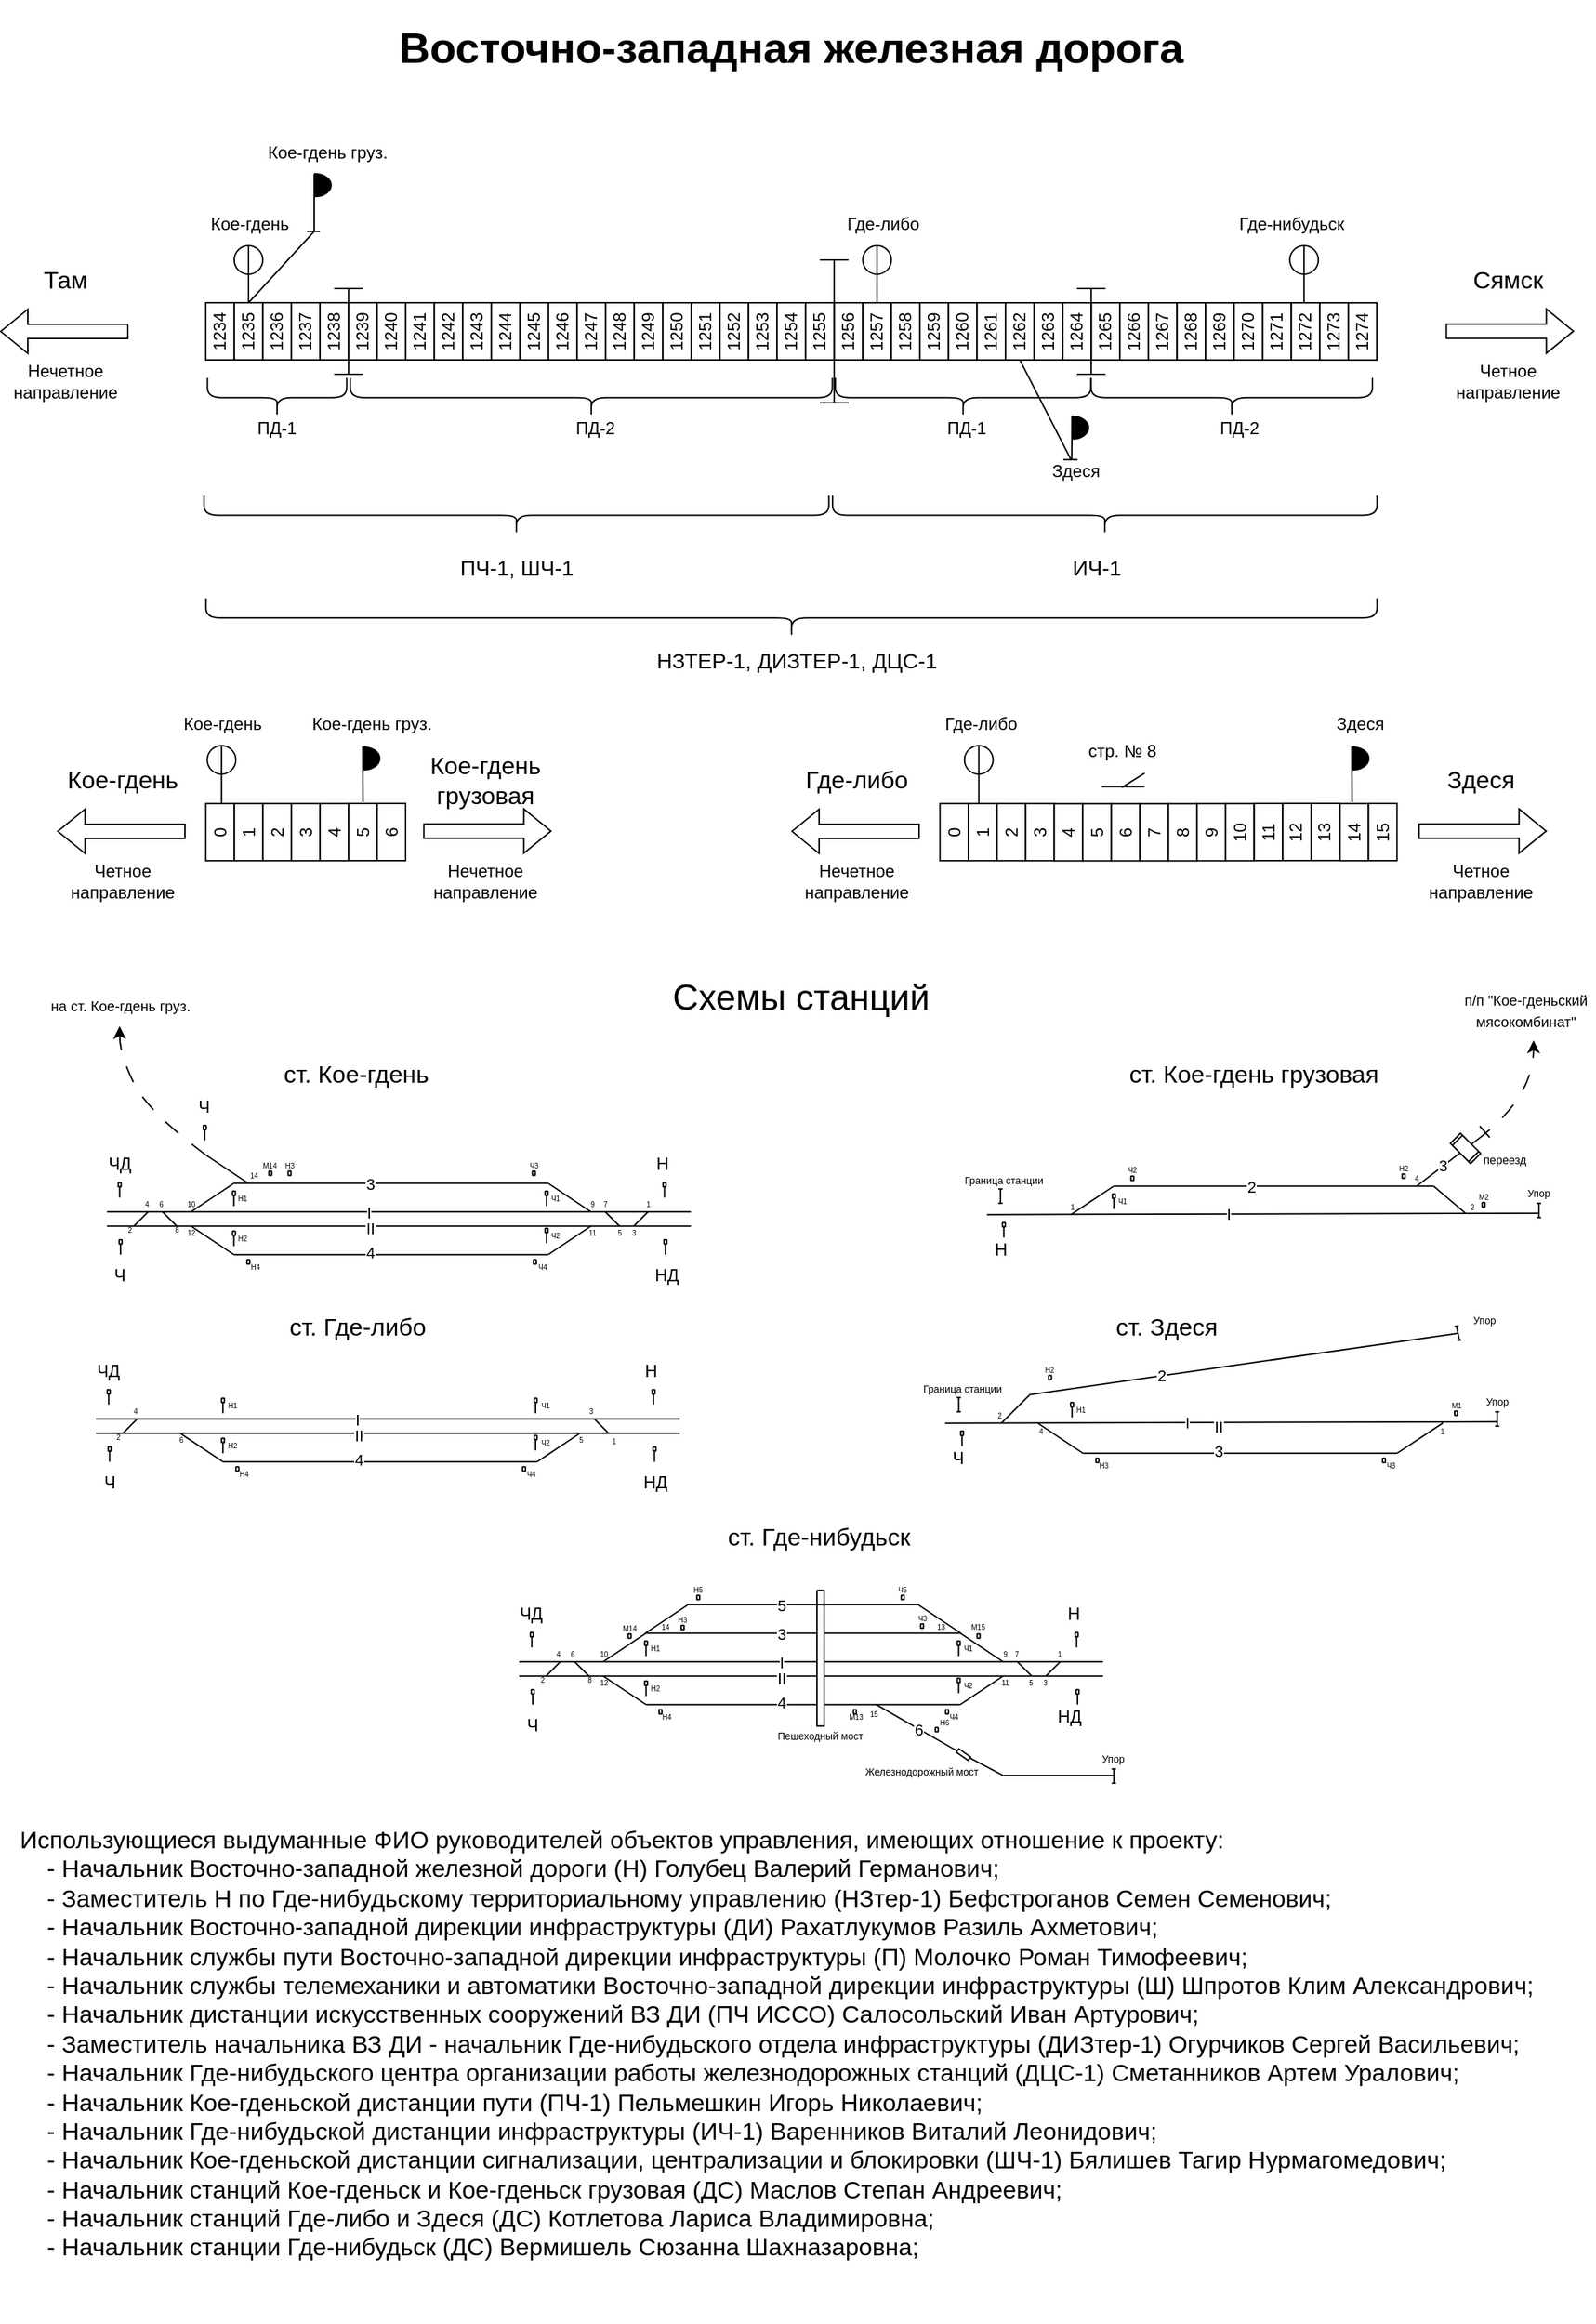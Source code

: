<mxfile version="22.1.11" type="device">
  <diagram name="Страница — 1" id="2WbFw1FVvUNUONq-PMBC">
    <mxGraphModel dx="1731" dy="1020" grid="1" gridSize="10" guides="1" tooltips="1" connect="1" arrows="1" fold="1" page="1" pageScale="1" pageWidth="1169" pageHeight="1654" math="0" shadow="0">
      <root>
        <mxCell id="0" />
        <mxCell id="1" parent="0" />
        <mxCell id="-sYadv48A-LXJybrtETF-1" value="1234" style="rounded=0;whiteSpace=wrap;html=1;rotation=-90;" parent="1" vertex="1">
          <mxGeometry x="164" y="250.04" width="40" height="19.83" as="geometry" />
        </mxCell>
        <mxCell id="-sYadv48A-LXJybrtETF-2" value="1235" style="rounded=0;whiteSpace=wrap;html=1;rotation=-90;" parent="1" vertex="1">
          <mxGeometry x="183.99" y="250.04" width="40" height="19.83" as="geometry" />
        </mxCell>
        <mxCell id="-sYadv48A-LXJybrtETF-5" value="1236" style="rounded=0;whiteSpace=wrap;html=1;rotation=-90;" parent="1" vertex="1">
          <mxGeometry x="204" y="250.04" width="40" height="19.83" as="geometry" />
        </mxCell>
        <mxCell id="-sYadv48A-LXJybrtETF-6" value="1237" style="rounded=0;whiteSpace=wrap;html=1;rotation=-90;" parent="1" vertex="1">
          <mxGeometry x="224.04" y="250" width="40" height="19.93" as="geometry" />
        </mxCell>
        <mxCell id="-sYadv48A-LXJybrtETF-7" value="1238" style="rounded=0;whiteSpace=wrap;html=1;rotation=-90;" parent="1" vertex="1">
          <mxGeometry x="244" y="250.02" width="40" height="19.87" as="geometry" />
        </mxCell>
        <mxCell id="-sYadv48A-LXJybrtETF-8" value="1239" style="rounded=0;whiteSpace=wrap;html=1;rotation=-90;" parent="1" vertex="1">
          <mxGeometry x="264.01" y="250.04" width="40" height="19.83" as="geometry" />
        </mxCell>
        <mxCell id="-sYadv48A-LXJybrtETF-9" value="1240" style="rounded=0;whiteSpace=wrap;html=1;rotation=-90;" parent="1" vertex="1">
          <mxGeometry x="284.02" y="250.04" width="40" height="19.83" as="geometry" />
        </mxCell>
        <mxCell id="-sYadv48A-LXJybrtETF-10" value="1241" style="rounded=0;whiteSpace=wrap;html=1;rotation=-90;" parent="1" vertex="1">
          <mxGeometry x="304.06" y="250" width="40" height="19.93" as="geometry" />
        </mxCell>
        <mxCell id="-sYadv48A-LXJybrtETF-11" value="1242" style="rounded=0;whiteSpace=wrap;html=1;rotation=-90;" parent="1" vertex="1">
          <mxGeometry x="324.02" y="250.06" width="40" height="19.83" as="geometry" />
        </mxCell>
        <mxCell id="-sYadv48A-LXJybrtETF-12" value="1243" style="rounded=0;whiteSpace=wrap;html=1;rotation=-90;" parent="1" vertex="1">
          <mxGeometry x="344.01" y="250.06" width="40" height="19.83" as="geometry" />
        </mxCell>
        <mxCell id="-sYadv48A-LXJybrtETF-13" value="1244" style="rounded=0;whiteSpace=wrap;html=1;rotation=-90;" parent="1" vertex="1">
          <mxGeometry x="364.02" y="250.06" width="40" height="19.83" as="geometry" />
        </mxCell>
        <mxCell id="-sYadv48A-LXJybrtETF-14" value="1245" style="rounded=0;whiteSpace=wrap;html=1;rotation=-90;" parent="1" vertex="1">
          <mxGeometry x="384.06" y="250.02" width="40" height="19.93" as="geometry" />
        </mxCell>
        <mxCell id="-sYadv48A-LXJybrtETF-15" value="1246" style="rounded=0;whiteSpace=wrap;html=1;rotation=-90;" parent="1" vertex="1">
          <mxGeometry x="404.02" y="250.04" width="40" height="19.87" as="geometry" />
        </mxCell>
        <mxCell id="-sYadv48A-LXJybrtETF-16" value="1247" style="rounded=0;whiteSpace=wrap;html=1;rotation=-90;" parent="1" vertex="1">
          <mxGeometry x="424.03" y="250.06" width="40" height="19.83" as="geometry" />
        </mxCell>
        <mxCell id="-sYadv48A-LXJybrtETF-17" value="1248" style="rounded=0;whiteSpace=wrap;html=1;rotation=-90;" parent="1" vertex="1">
          <mxGeometry x="444.04" y="250.06" width="40" height="19.83" as="geometry" />
        </mxCell>
        <mxCell id="-sYadv48A-LXJybrtETF-18" value="1249" style="rounded=0;whiteSpace=wrap;html=1;rotation=-90;" parent="1" vertex="1">
          <mxGeometry x="464.08" y="250.02" width="40" height="19.93" as="geometry" />
        </mxCell>
        <mxCell id="-sYadv48A-LXJybrtETF-19" value="1250" style="rounded=0;whiteSpace=wrap;html=1;rotation=-90;" parent="1" vertex="1">
          <mxGeometry x="484.04" y="250.08" width="40" height="19.83" as="geometry" />
        </mxCell>
        <mxCell id="-sYadv48A-LXJybrtETF-20" value="1251" style="rounded=0;whiteSpace=wrap;html=1;rotation=-90;" parent="1" vertex="1">
          <mxGeometry x="504.03" y="250.08" width="40" height="19.83" as="geometry" />
        </mxCell>
        <mxCell id="-sYadv48A-LXJybrtETF-21" value="1252" style="rounded=0;whiteSpace=wrap;html=1;rotation=-90;" parent="1" vertex="1">
          <mxGeometry x="524.04" y="250.08" width="40" height="19.83" as="geometry" />
        </mxCell>
        <mxCell id="-sYadv48A-LXJybrtETF-22" value="1253" style="rounded=0;whiteSpace=wrap;html=1;rotation=-90;" parent="1" vertex="1">
          <mxGeometry x="544.08" y="250.04" width="40" height="19.93" as="geometry" />
        </mxCell>
        <mxCell id="-sYadv48A-LXJybrtETF-23" value="1254" style="rounded=0;whiteSpace=wrap;html=1;rotation=-90;" parent="1" vertex="1">
          <mxGeometry x="564.04" y="250.06" width="40" height="19.87" as="geometry" />
        </mxCell>
        <mxCell id="-sYadv48A-LXJybrtETF-24" value="1255" style="rounded=0;whiteSpace=wrap;html=1;rotation=-90;" parent="1" vertex="1">
          <mxGeometry x="584.05" y="250.08" width="40" height="19.83" as="geometry" />
        </mxCell>
        <mxCell id="-sYadv48A-LXJybrtETF-25" value="1256" style="rounded=0;whiteSpace=wrap;html=1;rotation=-90;" parent="1" vertex="1">
          <mxGeometry x="604.06" y="250.08" width="40" height="19.83" as="geometry" />
        </mxCell>
        <mxCell id="-sYadv48A-LXJybrtETF-26" value="1257" style="rounded=0;whiteSpace=wrap;html=1;rotation=-90;" parent="1" vertex="1">
          <mxGeometry x="624.1" y="250.04" width="40" height="19.93" as="geometry" />
        </mxCell>
        <mxCell id="-sYadv48A-LXJybrtETF-27" value="1258" style="rounded=0;whiteSpace=wrap;html=1;rotation=-90;" parent="1" vertex="1">
          <mxGeometry x="644.06" y="250.1" width="40" height="19.83" as="geometry" />
        </mxCell>
        <mxCell id="-sYadv48A-LXJybrtETF-28" value="1259" style="rounded=0;whiteSpace=wrap;html=1;rotation=-90;" parent="1" vertex="1">
          <mxGeometry x="664.05" y="250.1" width="40" height="19.83" as="geometry" />
        </mxCell>
        <mxCell id="-sYadv48A-LXJybrtETF-29" value="1260" style="rounded=0;whiteSpace=wrap;html=1;rotation=-90;" parent="1" vertex="1">
          <mxGeometry x="684.06" y="250.1" width="40" height="19.83" as="geometry" />
        </mxCell>
        <mxCell id="-sYadv48A-LXJybrtETF-30" value="1261" style="rounded=0;whiteSpace=wrap;html=1;rotation=-90;" parent="1" vertex="1">
          <mxGeometry x="704.1" y="250.06" width="40" height="19.93" as="geometry" />
        </mxCell>
        <mxCell id="-sYadv48A-LXJybrtETF-31" value="1262" style="rounded=0;whiteSpace=wrap;html=1;rotation=-90;" parent="1" vertex="1">
          <mxGeometry x="724.06" y="250.08" width="40" height="19.87" as="geometry" />
        </mxCell>
        <mxCell id="-sYadv48A-LXJybrtETF-32" value="1263" style="rounded=0;whiteSpace=wrap;html=1;rotation=-90;" parent="1" vertex="1">
          <mxGeometry x="744.07" y="250.1" width="40" height="19.83" as="geometry" />
        </mxCell>
        <mxCell id="-sYadv48A-LXJybrtETF-33" value="1264" style="rounded=0;whiteSpace=wrap;html=1;rotation=-90;" parent="1" vertex="1">
          <mxGeometry x="764.08" y="250.1" width="40" height="19.83" as="geometry" />
        </mxCell>
        <mxCell id="-sYadv48A-LXJybrtETF-34" value="1265" style="rounded=0;whiteSpace=wrap;html=1;rotation=-90;" parent="1" vertex="1">
          <mxGeometry x="784.12" y="250.06" width="40" height="19.93" as="geometry" />
        </mxCell>
        <mxCell id="-sYadv48A-LXJybrtETF-35" value="1266" style="rounded=0;whiteSpace=wrap;html=1;rotation=-90;" parent="1" vertex="1">
          <mxGeometry x="804.08" y="250.12" width="40" height="19.83" as="geometry" />
        </mxCell>
        <mxCell id="-sYadv48A-LXJybrtETF-36" value="1267" style="rounded=0;whiteSpace=wrap;html=1;rotation=-90;" parent="1" vertex="1">
          <mxGeometry x="824.07" y="250.12" width="40" height="19.83" as="geometry" />
        </mxCell>
        <mxCell id="-sYadv48A-LXJybrtETF-37" value="1268" style="rounded=0;whiteSpace=wrap;html=1;rotation=-90;" parent="1" vertex="1">
          <mxGeometry x="844.08" y="250.12" width="40" height="19.83" as="geometry" />
        </mxCell>
        <mxCell id="-sYadv48A-LXJybrtETF-38" value="1269" style="rounded=0;whiteSpace=wrap;html=1;rotation=-90;" parent="1" vertex="1">
          <mxGeometry x="864.12" y="250.08" width="40" height="19.93" as="geometry" />
        </mxCell>
        <mxCell id="-sYadv48A-LXJybrtETF-39" value="1270" style="rounded=0;whiteSpace=wrap;html=1;rotation=-90;" parent="1" vertex="1">
          <mxGeometry x="884.08" y="250.1" width="40" height="19.87" as="geometry" />
        </mxCell>
        <mxCell id="-sYadv48A-LXJybrtETF-40" value="1271" style="rounded=0;whiteSpace=wrap;html=1;rotation=-90;" parent="1" vertex="1">
          <mxGeometry x="904.09" y="250.12" width="40" height="19.83" as="geometry" />
        </mxCell>
        <mxCell id="-sYadv48A-LXJybrtETF-41" value="1272" style="rounded=0;whiteSpace=wrap;html=1;rotation=-90;" parent="1" vertex="1">
          <mxGeometry x="924.1" y="250.12" width="40" height="19.83" as="geometry" />
        </mxCell>
        <mxCell id="-sYadv48A-LXJybrtETF-42" value="1273" style="rounded=0;whiteSpace=wrap;html=1;rotation=-90;" parent="1" vertex="1">
          <mxGeometry x="944.14" y="250.08" width="40" height="19.93" as="geometry" />
        </mxCell>
        <mxCell id="-sYadv48A-LXJybrtETF-43" value="1274" style="rounded=0;whiteSpace=wrap;html=1;rotation=-90;" parent="1" vertex="1">
          <mxGeometry x="964.1" y="250.14" width="40" height="19.83" as="geometry" />
        </mxCell>
        <mxCell id="-sYadv48A-LXJybrtETF-67" value="&lt;h1 style=&quot;&quot;&gt;&lt;font style=&quot;font-size: 30px;&quot;&gt;Восточно-западная железная дорога&lt;/font&gt;&lt;/h1&gt;&lt;p style=&quot;&quot;&gt;&lt;br&gt;&lt;/p&gt;" style="text;html=1;strokeColor=none;fillColor=none;spacing=3;spacingTop=-20;whiteSpace=wrap;overflow=hidden;rounded=0;align=center;" parent="1" vertex="1">
          <mxGeometry x="174" y="40" width="820" height="60" as="geometry" />
        </mxCell>
        <mxCell id="-sYadv48A-LXJybrtETF-68" value="" style="endArrow=none;html=1;rounded=0;exitX=1;exitY=0.5;exitDx=0;exitDy=0;entryX=0.5;entryY=1;entryDx=0;entryDy=0;" parent="1" source="-sYadv48A-LXJybrtETF-2" target="-sYadv48A-LXJybrtETF-71" edge="1">
          <mxGeometry width="50" height="50" relative="1" as="geometry">
            <mxPoint x="204" y="240" as="sourcePoint" />
            <mxPoint x="209" y="220" as="targetPoint" />
          </mxGeometry>
        </mxCell>
        <mxCell id="-sYadv48A-LXJybrtETF-71" value="" style="ellipse;whiteSpace=wrap;html=1;aspect=fixed;movable=1;resizable=1;rotatable=1;deletable=1;editable=1;locked=0;connectable=1;" parent="1" vertex="1">
          <mxGeometry x="193.99" y="200" width="20" height="20" as="geometry" />
        </mxCell>
        <mxCell id="-sYadv48A-LXJybrtETF-72" value="" style="endArrow=none;html=1;rounded=0;exitX=0.5;exitY=1;exitDx=0;exitDy=0;entryX=0.5;entryY=0;entryDx=0;entryDy=0;movable=1;resizable=1;rotatable=1;deletable=1;editable=1;locked=0;connectable=1;" parent="1" source="-sYadv48A-LXJybrtETF-71" target="-sYadv48A-LXJybrtETF-71" edge="1">
          <mxGeometry width="50" height="50" relative="1" as="geometry">
            <mxPoint x="201.97" y="230" as="sourcePoint" />
            <mxPoint x="251.97" y="180" as="targetPoint" />
          </mxGeometry>
        </mxCell>
        <mxCell id="-sYadv48A-LXJybrtETF-73" value="Кое-гдень" style="text;html=1;strokeColor=none;fillColor=none;align=center;verticalAlign=middle;whiteSpace=wrap;rounded=0;" parent="1" vertex="1">
          <mxGeometry x="170" y="170" width="70" height="30" as="geometry" />
        </mxCell>
        <mxCell id="-sYadv48A-LXJybrtETF-74" value="" style="endArrow=none;html=1;rounded=0;" parent="1" edge="1">
          <mxGeometry width="50" height="50" relative="1" as="geometry">
            <mxPoint x="204" y="240" as="sourcePoint" />
            <mxPoint x="250" y="190" as="targetPoint" />
          </mxGeometry>
        </mxCell>
        <mxCell id="-sYadv48A-LXJybrtETF-75" value="" style="endArrow=none;html=1;rounded=0;" parent="1" edge="1">
          <mxGeometry width="50" height="50" relative="1" as="geometry">
            <mxPoint x="245" y="190" as="sourcePoint" />
            <mxPoint x="254.04" y="190" as="targetPoint" />
            <Array as="points" />
          </mxGeometry>
        </mxCell>
        <mxCell id="-sYadv48A-LXJybrtETF-76" value="" style="endArrow=none;html=1;rounded=0;fillColor=#000000;exitX=0.978;exitY=-0.002;exitDx=0;exitDy=0;exitPerimeter=0;" parent="1" edge="1">
          <mxGeometry width="50" height="50" relative="1" as="geometry">
            <mxPoint x="250" y="150" as="sourcePoint" />
            <mxPoint x="250" y="190" as="targetPoint" />
          </mxGeometry>
        </mxCell>
        <mxCell id="-sYadv48A-LXJybrtETF-79" value="Кое-гдень груз." style="text;html=1;strokeColor=none;fillColor=none;align=center;verticalAlign=middle;whiteSpace=wrap;rounded=0;" parent="1" vertex="1">
          <mxGeometry x="203.88" y="120" width="110.99" height="30" as="geometry" />
        </mxCell>
        <mxCell id="-sYadv48A-LXJybrtETF-82" value="Где-либо" style="text;html=1;strokeColor=none;fillColor=none;align=center;verticalAlign=middle;whiteSpace=wrap;rounded=0;" parent="1" vertex="1">
          <mxGeometry x="593.11" y="170" width="110.99" height="30" as="geometry" />
        </mxCell>
        <mxCell id="-sYadv48A-LXJybrtETF-83" value="" style="endArrow=none;html=1;rounded=0;" parent="1" edge="1">
          <mxGeometry width="50" height="50" relative="1" as="geometry">
            <mxPoint x="780" y="350" as="sourcePoint" />
            <mxPoint x="744.1" y="280" as="targetPoint" />
          </mxGeometry>
        </mxCell>
        <mxCell id="-sYadv48A-LXJybrtETF-84" value="" style="endArrow=none;html=1;rounded=0;exitX=1;exitY=0.5;exitDx=0;exitDy=0;entryX=0.5;entryY=1;entryDx=0;entryDy=0;" parent="1" target="-sYadv48A-LXJybrtETF-85" edge="1">
          <mxGeometry width="50" height="50" relative="1" as="geometry">
            <mxPoint x="943.1" y="240" as="sourcePoint" />
            <mxPoint x="948.1" y="220" as="targetPoint" />
          </mxGeometry>
        </mxCell>
        <mxCell id="-sYadv48A-LXJybrtETF-85" value="" style="ellipse;whiteSpace=wrap;html=1;aspect=fixed;movable=1;resizable=1;rotatable=1;deletable=1;editable=1;locked=0;connectable=1;" parent="1" vertex="1">
          <mxGeometry x="933.09" y="200" width="20" height="20" as="geometry" />
        </mxCell>
        <mxCell id="-sYadv48A-LXJybrtETF-86" value="" style="endArrow=none;html=1;rounded=0;exitX=0.5;exitY=1;exitDx=0;exitDy=0;entryX=0.5;entryY=0;entryDx=0;entryDy=0;movable=1;resizable=1;rotatable=1;deletable=1;editable=1;locked=0;connectable=1;" parent="1" source="-sYadv48A-LXJybrtETF-85" target="-sYadv48A-LXJybrtETF-85" edge="1">
          <mxGeometry width="50" height="50" relative="1" as="geometry">
            <mxPoint x="941.07" y="230" as="sourcePoint" />
            <mxPoint x="991.07" y="180" as="targetPoint" />
          </mxGeometry>
        </mxCell>
        <mxCell id="-sYadv48A-LXJybrtETF-87" value="Где-нибудьск" style="text;html=1;strokeColor=none;fillColor=none;align=center;verticalAlign=middle;whiteSpace=wrap;rounded=0;" parent="1" vertex="1">
          <mxGeometry x="884.08" y="170" width="100.9" height="30" as="geometry" />
        </mxCell>
        <mxCell id="-sYadv48A-LXJybrtETF-91" value="Здеся" style="text;html=1;strokeColor=none;fillColor=none;align=center;verticalAlign=middle;whiteSpace=wrap;rounded=0;" parent="1" vertex="1">
          <mxGeometry x="728.34" y="342.65" width="110.99" height="30" as="geometry" />
        </mxCell>
        <mxCell id="-sYadv48A-LXJybrtETF-97" value="" style="verticalLabelPosition=bottom;verticalAlign=top;html=1;shape=mxgraph.basic.half_circle;rotation=-90;fillColor=#000000;points=[[0.5,0,0,0,0],[0.5,1,0,0,0]];" parent="1" vertex="1">
          <mxGeometry x="248.08" y="151.89" width="16" height="11.52" as="geometry" />
        </mxCell>
        <mxCell id="-sYadv48A-LXJybrtETF-104" value="" style="endArrow=none;html=1;rounded=0;" parent="1" edge="1">
          <mxGeometry width="50" height="50" relative="1" as="geometry">
            <mxPoint x="774.52" y="349.77" as="sourcePoint" />
            <mxPoint x="784.52" y="349.77" as="targetPoint" />
            <Array as="points">
              <mxPoint x="784.52" y="349.77" />
            </Array>
          </mxGeometry>
        </mxCell>
        <mxCell id="-sYadv48A-LXJybrtETF-105" value="" style="endArrow=none;html=1;rounded=0;fillColor=#000000;exitX=0.978;exitY=-0.002;exitDx=0;exitDy=0;exitPerimeter=0;" parent="1" source="-sYadv48A-LXJybrtETF-106" edge="1">
          <mxGeometry width="50" height="50" relative="1" as="geometry">
            <mxPoint x="780.49" y="313.66" as="sourcePoint" />
            <mxPoint x="780.4" y="349.77" as="targetPoint" />
          </mxGeometry>
        </mxCell>
        <mxCell id="-sYadv48A-LXJybrtETF-106" value="" style="verticalLabelPosition=bottom;verticalAlign=top;html=1;shape=mxgraph.basic.half_circle;rotation=-90;fillColor=#000000;points=[[0.5,0,0,0,0],[0.5,1,0,0,0]];" parent="1" vertex="1">
          <mxGeometry x="778.46" y="321.66" width="16" height="11.52" as="geometry" />
        </mxCell>
        <mxCell id="-sYadv48A-LXJybrtETF-114" value="" style="shape=crossbar;whiteSpace=wrap;html=1;rounded=1;direction=south;" parent="1" vertex="1">
          <mxGeometry x="604.1" y="210" width="20" height="100" as="geometry" />
        </mxCell>
        <mxCell id="-sYadv48A-LXJybrtETF-115" value="" style="shape=crossbar;whiteSpace=wrap;html=1;rounded=1;direction=south;" parent="1" vertex="1">
          <mxGeometry x="264.04" y="230" width="20" height="60" as="geometry" />
        </mxCell>
        <mxCell id="-sYadv48A-LXJybrtETF-116" value="" style="shape=crossbar;whiteSpace=wrap;html=1;rounded=1;direction=south;" parent="1" vertex="1">
          <mxGeometry x="784.07" y="229.95" width="20" height="60" as="geometry" />
        </mxCell>
        <mxCell id="-sYadv48A-LXJybrtETF-119" value="" style="shape=curlyBracket;whiteSpace=wrap;html=1;rounded=1;flipH=1;labelPosition=right;verticalLabelPosition=middle;align=left;verticalAlign=middle;rotation=90;" parent="1" vertex="1">
          <mxGeometry x="377.85" y="170" width="27.5" height="437.5" as="geometry" />
        </mxCell>
        <mxCell id="-sYadv48A-LXJybrtETF-120" value="" style="shape=curlyBracket;whiteSpace=wrap;html=1;rounded=1;flipH=1;labelPosition=right;verticalLabelPosition=middle;align=left;verticalAlign=middle;rotation=90;" parent="1" vertex="1">
          <mxGeometry x="789.84" y="198.13" width="27.5" height="381.25" as="geometry" />
        </mxCell>
        <mxCell id="-sYadv48A-LXJybrtETF-122" value="&lt;span style=&quot;font-size: 15px;&quot;&gt;ПЧ-1, ШЧ-1&lt;/span&gt;" style="text;html=1;strokeColor=none;fillColor=none;align=center;verticalAlign=middle;whiteSpace=wrap;rounded=0;" parent="1" vertex="1">
          <mxGeometry x="345.64" y="410" width="92.24" height="30" as="geometry" />
        </mxCell>
        <mxCell id="-sYadv48A-LXJybrtETF-123" value="&lt;span style=&quot;font-size: 15px;&quot;&gt;ИЧ-1&lt;/span&gt;" style="text;html=1;strokeColor=none;fillColor=none;align=center;verticalAlign=middle;whiteSpace=wrap;rounded=0;" parent="1" vertex="1">
          <mxGeometry x="751.84" y="410" width="92.24" height="30" as="geometry" />
        </mxCell>
        <mxCell id="-sYadv48A-LXJybrtETF-124" value="" style="shape=curlyBracket;whiteSpace=wrap;html=1;rounded=1;flipH=1;labelPosition=right;verticalLabelPosition=middle;align=left;verticalAlign=middle;rotation=90;" parent="1" vertex="1">
          <mxGeometry x="210.25" y="257.57" width="27.5" height="97.5" as="geometry" />
        </mxCell>
        <mxCell id="-sYadv48A-LXJybrtETF-125" value="" style="shape=curlyBracket;whiteSpace=wrap;html=1;rounded=1;flipH=1;labelPosition=right;verticalLabelPosition=middle;align=left;verticalAlign=middle;rotation=90;" parent="1" vertex="1">
          <mxGeometry x="430.28" y="137.57" width="27.5" height="337.5" as="geometry" />
        </mxCell>
        <mxCell id="-sYadv48A-LXJybrtETF-126" value="" style="shape=curlyBracket;whiteSpace=wrap;html=1;rounded=1;flipH=1;labelPosition=right;verticalLabelPosition=middle;align=left;verticalAlign=middle;rotation=90;" parent="1" vertex="1">
          <mxGeometry x="878.7" y="207.82" width="27.5" height="197" as="geometry" />
        </mxCell>
        <mxCell id="-sYadv48A-LXJybrtETF-127" value="" style="shape=curlyBracket;whiteSpace=wrap;html=1;rounded=1;flipH=1;labelPosition=right;verticalLabelPosition=middle;align=left;verticalAlign=middle;rotation=90;" parent="1" vertex="1">
          <mxGeometry x="690.59" y="216.85" width="27.5" height="178.94" as="geometry" />
        </mxCell>
        <mxCell id="-sYadv48A-LXJybrtETF-128" value="ПД-1" style="text;html=1;strokeColor=none;fillColor=none;align=center;verticalAlign=middle;whiteSpace=wrap;rounded=0;" parent="1" vertex="1">
          <mxGeometry x="189" y="312.65" width="70" height="30" as="geometry" />
        </mxCell>
        <mxCell id="-sYadv48A-LXJybrtETF-129" value="ПД-2" style="text;html=1;strokeColor=none;fillColor=none;align=center;verticalAlign=middle;whiteSpace=wrap;rounded=0;" parent="1" vertex="1">
          <mxGeometry x="411.51" y="312.65" width="70" height="30" as="geometry" />
        </mxCell>
        <mxCell id="-sYadv48A-LXJybrtETF-130" value="ПД-1" style="text;html=1;strokeColor=none;fillColor=none;align=center;verticalAlign=middle;whiteSpace=wrap;rounded=0;" parent="1" vertex="1">
          <mxGeometry x="671.76" y="312.65" width="70" height="30" as="geometry" />
        </mxCell>
        <mxCell id="-sYadv48A-LXJybrtETF-131" value="ПД-2" style="text;html=1;strokeColor=none;fillColor=none;align=center;verticalAlign=middle;whiteSpace=wrap;rounded=0;" parent="1" vertex="1">
          <mxGeometry x="863.09" y="312.65" width="70" height="30" as="geometry" />
        </mxCell>
        <mxCell id="-sYadv48A-LXJybrtETF-132" value="" style="shape=flexArrow;endArrow=classic;html=1;rounded=0;" parent="1" edge="1">
          <mxGeometry width="50" height="50" relative="1" as="geometry">
            <mxPoint x="120" y="260" as="sourcePoint" />
            <mxPoint x="30" y="260" as="targetPoint" />
          </mxGeometry>
        </mxCell>
        <mxCell id="-sYadv48A-LXJybrtETF-133" value="&lt;font style=&quot;font-size: 17px;&quot;&gt;Там&lt;/font&gt;" style="text;html=1;strokeColor=none;fillColor=none;align=center;verticalAlign=middle;whiteSpace=wrap;rounded=0;" parent="1" vertex="1">
          <mxGeometry x="30" y="210" width="92.24" height="30" as="geometry" />
        </mxCell>
        <mxCell id="-sYadv48A-LXJybrtETF-134" value="" style="shape=flexArrow;endArrow=classic;html=1;rounded=0;" parent="1" edge="1">
          <mxGeometry width="50" height="50" relative="1" as="geometry">
            <mxPoint x="1042.24" y="259.82" as="sourcePoint" />
            <mxPoint x="1132.24" y="259.82" as="targetPoint" />
          </mxGeometry>
        </mxCell>
        <mxCell id="-sYadv48A-LXJybrtETF-135" value="&lt;font style=&quot;font-size: 17px;&quot;&gt;Сямск&lt;/font&gt;" style="text;html=1;strokeColor=none;fillColor=none;align=center;verticalAlign=middle;whiteSpace=wrap;rounded=0;" parent="1" vertex="1">
          <mxGeometry x="1040" y="210" width="92.24" height="30" as="geometry" />
        </mxCell>
        <mxCell id="-sYadv48A-LXJybrtETF-136" value="Нечетное направление" style="text;html=1;strokeColor=none;fillColor=none;align=center;verticalAlign=middle;whiteSpace=wrap;rounded=0;" parent="1" vertex="1">
          <mxGeometry x="41.12" y="280" width="70" height="30" as="geometry" />
        </mxCell>
        <mxCell id="-sYadv48A-LXJybrtETF-137" value="Четное направление" style="text;html=1;strokeColor=none;fillColor=none;align=center;verticalAlign=middle;whiteSpace=wrap;rounded=0;" parent="1" vertex="1">
          <mxGeometry x="1051.12" y="280" width="70" height="30" as="geometry" />
        </mxCell>
        <mxCell id="-sYadv48A-LXJybrtETF-138" value="" style="shape=curlyBracket;whiteSpace=wrap;html=1;rounded=1;flipH=1;labelPosition=right;verticalLabelPosition=middle;align=left;verticalAlign=middle;rotation=90;" parent="1" vertex="1">
          <mxGeometry x="570.47" y="50.64" width="27.5" height="819.99" as="geometry" />
        </mxCell>
        <mxCell id="-sYadv48A-LXJybrtETF-139" value="&lt;span style=&quot;font-size: 15px;&quot;&gt;НЗТЕР-1, ДИЗТЕР-1, ДЦС-1&lt;/span&gt;" style="text;html=1;strokeColor=none;fillColor=none;align=center;verticalAlign=middle;whiteSpace=wrap;rounded=0;" parent="1" vertex="1">
          <mxGeometry x="470" y="475.07" width="235.97" height="30" as="geometry" />
        </mxCell>
        <mxCell id="-sYadv48A-LXJybrtETF-141" value="0" style="rounded=0;whiteSpace=wrap;html=1;rotation=-90;" parent="1" vertex="1">
          <mxGeometry x="164.04" y="600.66" width="40" height="19.83" as="geometry" />
        </mxCell>
        <mxCell id="-sYadv48A-LXJybrtETF-142" value="1" style="rounded=0;whiteSpace=wrap;html=1;rotation=-90;" parent="1" vertex="1">
          <mxGeometry x="184.03" y="600.66" width="40" height="19.83" as="geometry" />
        </mxCell>
        <mxCell id="-sYadv48A-LXJybrtETF-143" value="2" style="rounded=0;whiteSpace=wrap;html=1;rotation=-90;" parent="1" vertex="1">
          <mxGeometry x="204.04" y="600.66" width="40" height="19.83" as="geometry" />
        </mxCell>
        <mxCell id="-sYadv48A-LXJybrtETF-144" value="3" style="rounded=0;whiteSpace=wrap;html=1;rotation=-90;" parent="1" vertex="1">
          <mxGeometry x="224.08" y="600.62" width="40" height="19.93" as="geometry" />
        </mxCell>
        <mxCell id="-sYadv48A-LXJybrtETF-145" value="4" style="rounded=0;whiteSpace=wrap;html=1;rotation=-90;" parent="1" vertex="1">
          <mxGeometry x="244.04" y="600.64" width="40" height="19.87" as="geometry" />
        </mxCell>
        <mxCell id="-sYadv48A-LXJybrtETF-146" value="5" style="rounded=0;whiteSpace=wrap;html=1;rotation=-90;" parent="1" vertex="1">
          <mxGeometry x="264.08" y="600.56" width="40" height="19.93" as="geometry" />
        </mxCell>
        <mxCell id="-sYadv48A-LXJybrtETF-147" value="6" style="rounded=0;whiteSpace=wrap;html=1;rotation=-90;" parent="1" vertex="1">
          <mxGeometry x="284.04" y="600.58" width="40" height="19.87" as="geometry" />
        </mxCell>
        <mxCell id="-sYadv48A-LXJybrtETF-148" value="" style="shape=flexArrow;endArrow=classic;html=1;rounded=0;" parent="1" edge="1">
          <mxGeometry width="50" height="50" relative="1" as="geometry">
            <mxPoint x="160" y="610" as="sourcePoint" />
            <mxPoint x="70" y="610" as="targetPoint" />
          </mxGeometry>
        </mxCell>
        <mxCell id="-sYadv48A-LXJybrtETF-149" value="&lt;font style=&quot;font-size: 17px;&quot;&gt;Кое-гдень&lt;/font&gt;" style="text;html=1;strokeColor=none;fillColor=none;align=center;verticalAlign=middle;whiteSpace=wrap;rounded=0;" parent="1" vertex="1">
          <mxGeometry x="70" y="560" width="92.24" height="30" as="geometry" />
        </mxCell>
        <mxCell id="-sYadv48A-LXJybrtETF-150" value="Четное направление" style="text;html=1;strokeColor=none;fillColor=none;align=center;verticalAlign=middle;whiteSpace=wrap;rounded=0;" parent="1" vertex="1">
          <mxGeometry x="81.12" y="630" width="70" height="30" as="geometry" />
        </mxCell>
        <mxCell id="-sYadv48A-LXJybrtETF-151" value="" style="shape=flexArrow;endArrow=classic;html=1;rounded=0;" parent="1" edge="1">
          <mxGeometry width="50" height="50" relative="1" as="geometry">
            <mxPoint x="326.28" y="609.82" as="sourcePoint" />
            <mxPoint x="416.28" y="609.82" as="targetPoint" />
          </mxGeometry>
        </mxCell>
        <mxCell id="-sYadv48A-LXJybrtETF-152" value="&lt;font style=&quot;font-size: 17px;&quot;&gt;Кое-гдень грузовая&lt;/font&gt;" style="text;html=1;strokeColor=none;fillColor=none;align=center;verticalAlign=middle;whiteSpace=wrap;rounded=0;" parent="1" vertex="1">
          <mxGeometry x="324.04" y="560" width="92.24" height="30" as="geometry" />
        </mxCell>
        <mxCell id="-sYadv48A-LXJybrtETF-153" value="Нечетное направление" style="text;html=1;strokeColor=none;fillColor=none;align=center;verticalAlign=middle;whiteSpace=wrap;rounded=0;" parent="1" vertex="1">
          <mxGeometry x="335.16" y="630" width="70" height="30" as="geometry" />
        </mxCell>
        <mxCell id="-sYadv48A-LXJybrtETF-154" value="" style="endArrow=none;html=1;rounded=0;exitX=1;exitY=0.5;exitDx=0;exitDy=0;entryX=0.5;entryY=1;entryDx=0;entryDy=0;" parent="1" target="-sYadv48A-LXJybrtETF-155" edge="1">
          <mxGeometry width="50" height="50" relative="1" as="geometry">
            <mxPoint x="185.12" y="590" as="sourcePoint" />
            <mxPoint x="190.12" y="570" as="targetPoint" />
          </mxGeometry>
        </mxCell>
        <mxCell id="-sYadv48A-LXJybrtETF-155" value="" style="ellipse;whiteSpace=wrap;html=1;aspect=fixed;movable=1;resizable=1;rotatable=1;deletable=1;editable=1;locked=0;connectable=1;" parent="1" vertex="1">
          <mxGeometry x="175.11" y="550" width="20" height="20" as="geometry" />
        </mxCell>
        <mxCell id="-sYadv48A-LXJybrtETF-156" value="" style="endArrow=none;html=1;rounded=0;exitX=0.5;exitY=1;exitDx=0;exitDy=0;entryX=0.5;entryY=0;entryDx=0;entryDy=0;movable=1;resizable=1;rotatable=1;deletable=1;editable=1;locked=0;connectable=1;" parent="1" source="-sYadv48A-LXJybrtETF-155" target="-sYadv48A-LXJybrtETF-155" edge="1">
          <mxGeometry width="50" height="50" relative="1" as="geometry">
            <mxPoint x="183.09" y="580" as="sourcePoint" />
            <mxPoint x="233.09" y="530" as="targetPoint" />
          </mxGeometry>
        </mxCell>
        <mxCell id="-sYadv48A-LXJybrtETF-157" value="Кое-гдень" style="text;html=1;strokeColor=none;fillColor=none;align=center;verticalAlign=middle;whiteSpace=wrap;rounded=0;" parent="1" vertex="1">
          <mxGeometry x="151.12" y="520" width="70" height="30" as="geometry" />
        </mxCell>
        <mxCell id="-sYadv48A-LXJybrtETF-159" value="" style="endArrow=none;html=1;rounded=0;fillColor=#000000;" parent="1" edge="1">
          <mxGeometry width="50" height="50" relative="1" as="geometry">
            <mxPoint x="284" y="550.62" as="sourcePoint" />
            <mxPoint x="284.17" y="589.65" as="targetPoint" />
          </mxGeometry>
        </mxCell>
        <mxCell id="-sYadv48A-LXJybrtETF-160" value="Кое-гдень груз." style="text;html=1;strokeColor=none;fillColor=none;align=center;verticalAlign=middle;whiteSpace=wrap;rounded=0;" parent="1" vertex="1">
          <mxGeometry x="234.64" y="520.0" width="110.99" height="30" as="geometry" />
        </mxCell>
        <mxCell id="-sYadv48A-LXJybrtETF-161" value="" style="verticalLabelPosition=bottom;verticalAlign=top;html=1;shape=mxgraph.basic.half_circle;rotation=-90;fillColor=#000000;points=[[0.5,0,0,0,0],[0.5,1,0,0,0]];" parent="1" vertex="1">
          <mxGeometry x="282.13" y="553.24" width="16" height="11.52" as="geometry" />
        </mxCell>
        <mxCell id="-sYadv48A-LXJybrtETF-162" value="0" style="rounded=0;whiteSpace=wrap;html=1;rotation=-90;" parent="1" vertex="1">
          <mxGeometry x="678.09" y="600.66" width="40" height="19.83" as="geometry" />
        </mxCell>
        <mxCell id="-sYadv48A-LXJybrtETF-163" value="1" style="rounded=0;whiteSpace=wrap;html=1;rotation=-90;" parent="1" vertex="1">
          <mxGeometry x="698.08" y="600.66" width="40" height="19.83" as="geometry" />
        </mxCell>
        <mxCell id="-sYadv48A-LXJybrtETF-164" value="2" style="rounded=0;whiteSpace=wrap;html=1;rotation=-90;" parent="1" vertex="1">
          <mxGeometry x="718.09" y="600.66" width="40" height="19.83" as="geometry" />
        </mxCell>
        <mxCell id="-sYadv48A-LXJybrtETF-165" value="3" style="rounded=0;whiteSpace=wrap;html=1;rotation=-90;" parent="1" vertex="1">
          <mxGeometry x="738.13" y="600.62" width="40" height="19.93" as="geometry" />
        </mxCell>
        <mxCell id="-sYadv48A-LXJybrtETF-166" value="14" style="rounded=0;whiteSpace=wrap;html=1;rotation=-90;" parent="1" vertex="1">
          <mxGeometry x="958.17" y="600.64" width="40" height="19.87" as="geometry" />
        </mxCell>
        <mxCell id="-sYadv48A-LXJybrtETF-167" value="15" style="rounded=0;whiteSpace=wrap;html=1;rotation=-90;" parent="1" vertex="1">
          <mxGeometry x="978.21" y="600.56" width="40" height="19.93" as="geometry" />
        </mxCell>
        <mxCell id="-sYadv48A-LXJybrtETF-169" value="" style="shape=flexArrow;endArrow=classic;html=1;rounded=0;" parent="1" edge="1">
          <mxGeometry width="50" height="50" relative="1" as="geometry">
            <mxPoint x="674.05" y="610" as="sourcePoint" />
            <mxPoint x="584.05" y="610" as="targetPoint" />
          </mxGeometry>
        </mxCell>
        <mxCell id="-sYadv48A-LXJybrtETF-170" value="&lt;font style=&quot;font-size: 17px;&quot;&gt;Где-либо&lt;/font&gt;" style="text;html=1;strokeColor=none;fillColor=none;align=center;verticalAlign=middle;whiteSpace=wrap;rounded=0;" parent="1" vertex="1">
          <mxGeometry x="584.05" y="560" width="92.24" height="30" as="geometry" />
        </mxCell>
        <mxCell id="-sYadv48A-LXJybrtETF-171" value="Нечетное направление" style="text;html=1;strokeColor=none;fillColor=none;align=center;verticalAlign=middle;whiteSpace=wrap;rounded=0;" parent="1" vertex="1">
          <mxGeometry x="595.17" y="630" width="70" height="30" as="geometry" />
        </mxCell>
        <mxCell id="-sYadv48A-LXJybrtETF-172" value="" style="shape=flexArrow;endArrow=classic;html=1;rounded=0;" parent="1" edge="1">
          <mxGeometry width="50" height="50" relative="1" as="geometry">
            <mxPoint x="1023.14" y="609.82" as="sourcePoint" />
            <mxPoint x="1113.14" y="609.82" as="targetPoint" />
          </mxGeometry>
        </mxCell>
        <mxCell id="-sYadv48A-LXJybrtETF-173" value="&lt;font style=&quot;font-size: 17px;&quot;&gt;Здеся&lt;/font&gt;" style="text;html=1;strokeColor=none;fillColor=none;align=center;verticalAlign=middle;whiteSpace=wrap;rounded=0;" parent="1" vertex="1">
          <mxGeometry x="1020.9" y="560" width="92.24" height="30" as="geometry" />
        </mxCell>
        <mxCell id="-sYadv48A-LXJybrtETF-174" value="Четное направление" style="text;html=1;strokeColor=none;fillColor=none;align=center;verticalAlign=middle;whiteSpace=wrap;rounded=0;" parent="1" vertex="1">
          <mxGeometry x="1032.02" y="630" width="70" height="30" as="geometry" />
        </mxCell>
        <mxCell id="-sYadv48A-LXJybrtETF-178" value="Где-либо" style="text;html=1;strokeColor=none;fillColor=none;align=center;verticalAlign=middle;whiteSpace=wrap;rounded=0;" parent="1" vertex="1">
          <mxGeometry x="682.11" y="520" width="70" height="30" as="geometry" />
        </mxCell>
        <mxCell id="-sYadv48A-LXJybrtETF-179" value="" style="endArrow=none;html=1;rounded=0;fillColor=#000000;" parent="1" edge="1">
          <mxGeometry width="50" height="50" relative="1" as="geometry">
            <mxPoint x="976.55" y="550.62" as="sourcePoint" />
            <mxPoint x="976.72" y="589.65" as="targetPoint" />
          </mxGeometry>
        </mxCell>
        <mxCell id="-sYadv48A-LXJybrtETF-180" value="Здеся" style="text;html=1;strokeColor=none;fillColor=none;align=center;verticalAlign=middle;whiteSpace=wrap;rounded=0;" parent="1" vertex="1">
          <mxGeometry x="927.18" y="520.0" width="110.99" height="30" as="geometry" />
        </mxCell>
        <mxCell id="-sYadv48A-LXJybrtETF-181" value="" style="verticalLabelPosition=bottom;verticalAlign=top;html=1;shape=mxgraph.basic.half_circle;rotation=-90;fillColor=#000000;points=[[0.5,0,0,0,0],[0.5,1,0,0,0]];" parent="1" vertex="1">
          <mxGeometry x="974.68" y="553.24" width="16" height="11.52" as="geometry" />
        </mxCell>
        <mxCell id="-sYadv48A-LXJybrtETF-182" value="4" style="rounded=0;whiteSpace=wrap;html=1;rotation=-90;" parent="1" vertex="1">
          <mxGeometry x="758.09" y="600.76" width="40" height="19.83" as="geometry" />
        </mxCell>
        <mxCell id="-sYadv48A-LXJybrtETF-183" value="5" style="rounded=0;whiteSpace=wrap;html=1;rotation=-90;" parent="1" vertex="1">
          <mxGeometry x="778.08" y="600.76" width="40" height="19.83" as="geometry" />
        </mxCell>
        <mxCell id="-sYadv48A-LXJybrtETF-184" value="6" style="rounded=0;whiteSpace=wrap;html=1;rotation=-90;" parent="1" vertex="1">
          <mxGeometry x="798.09" y="600.76" width="40" height="19.83" as="geometry" />
        </mxCell>
        <mxCell id="-sYadv48A-LXJybrtETF-185" value="7" style="rounded=0;whiteSpace=wrap;html=1;rotation=-90;" parent="1" vertex="1">
          <mxGeometry x="818.13" y="600.72" width="40" height="19.93" as="geometry" />
        </mxCell>
        <mxCell id="-sYadv48A-LXJybrtETF-186" value="8" style="rounded=0;whiteSpace=wrap;html=1;rotation=-90;" parent="1" vertex="1">
          <mxGeometry x="838.09" y="600.74" width="40" height="19.87" as="geometry" />
        </mxCell>
        <mxCell id="-sYadv48A-LXJybrtETF-187" value="9" style="rounded=0;whiteSpace=wrap;html=1;rotation=-90;" parent="1" vertex="1">
          <mxGeometry x="858.13" y="600.66" width="40" height="19.93" as="geometry" />
        </mxCell>
        <mxCell id="-sYadv48A-LXJybrtETF-188" value="10" style="rounded=0;whiteSpace=wrap;html=1;rotation=-90;" parent="1" vertex="1">
          <mxGeometry x="878.09" y="600.68" width="40" height="19.87" as="geometry" />
        </mxCell>
        <mxCell id="-sYadv48A-LXJybrtETF-189" value="11" style="rounded=0;whiteSpace=wrap;html=1;rotation=-90;" parent="1" vertex="1">
          <mxGeometry x="898.13" y="600.58" width="40" height="19.87" as="geometry" />
        </mxCell>
        <mxCell id="-sYadv48A-LXJybrtETF-190" value="12" style="rounded=0;whiteSpace=wrap;html=1;rotation=-90;" parent="1" vertex="1">
          <mxGeometry x="918.17" y="600.5" width="40" height="19.93" as="geometry" />
        </mxCell>
        <mxCell id="-sYadv48A-LXJybrtETF-191" value="13" style="rounded=0;whiteSpace=wrap;html=1;rotation=-90;" parent="1" vertex="1">
          <mxGeometry x="938.13" y="600.52" width="40" height="19.87" as="geometry" />
        </mxCell>
        <mxCell id="-sYadv48A-LXJybrtETF-192" value="" style="endArrow=none;html=1;rounded=0;" parent="1" edge="1">
          <mxGeometry width="50" height="50" relative="1" as="geometry">
            <mxPoint x="801.38" y="578.69" as="sourcePoint" />
            <mxPoint x="831.38" y="578.69" as="targetPoint" />
          </mxGeometry>
        </mxCell>
        <mxCell id="-sYadv48A-LXJybrtETF-193" value="" style="endArrow=none;html=1;rounded=0;" parent="1" edge="1">
          <mxGeometry width="50" height="50" relative="1" as="geometry">
            <mxPoint x="815.44" y="579.31" as="sourcePoint" />
            <mxPoint x="831.44" y="569.31" as="targetPoint" />
          </mxGeometry>
        </mxCell>
        <mxCell id="-sYadv48A-LXJybrtETF-194" value="стр. № 8" style="text;html=1;strokeColor=none;fillColor=none;align=center;verticalAlign=middle;whiteSpace=wrap;rounded=0;" parent="1" vertex="1">
          <mxGeometry x="781.38" y="538.69" width="70" height="30" as="geometry" />
        </mxCell>
        <mxCell id="K3CUbRPkO9al72TGNDkD-1" value="&lt;font style=&quot;font-size: 17px;&quot;&gt;Использующиеся выдуманные ФИО руководителей объектов управления, имеющих отношение к проекту:&amp;nbsp;&lt;br&gt;&amp;nbsp; &amp;nbsp; - Начальник Восточно-западной железной дороги (Н) Голубец Валерий Германович;&lt;br&gt;&amp;nbsp; &amp;nbsp; - Заместитель Н по Где-нибудьскому территориальному управлению (НЗтер-1) Бефстроганов Семен Семенович;&lt;br&gt;&amp;nbsp; &amp;nbsp; - Начальник Восточно-западной дирекции инфраструктуры (ДИ) Рахатлукумов Разиль Ахметович;&lt;br&gt;&amp;nbsp; &amp;nbsp; - Начальник службы пути Восточно-западной дирекции инфраструктуры (П) Молочко Роман Тимофеевич;&lt;br&gt;&amp;nbsp; &amp;nbsp; - Начальник службы телемеханики и автоматики Восточно-западной дирекции инфраструктуры (Ш) Шпротов Клим Александрович;&lt;br&gt;&amp;nbsp; &amp;nbsp; - Начальник дистанции искусственных сооружений ВЗ ДИ (ПЧ ИССО) Салосольский Иван Артурович;&lt;br&gt;&amp;nbsp; &amp;nbsp; - Заместитель начальника ВЗ ДИ - начальник Где-нибудьского отдела инфраструктуры (ДИЗтер-1) Огурчиков Сергей Васильевич;&lt;br&gt;&amp;nbsp; &amp;nbsp; - Начальник Где-нибудьского центра организации работы железнодорожных станций (ДЦС-1) Сметанников Артем Уралович;&lt;br&gt;&amp;nbsp; &amp;nbsp; - Начальник Кое-гденьской дистанции пути (ПЧ-1) Пельмешкин Игорь Николаевич;&lt;br&gt;&amp;nbsp; &amp;nbsp; - Начальник Где-нибудьской дистанции инфраструктуры (ИЧ-1) Варенников Виталий Леонидович;&lt;br&gt;&amp;nbsp; &amp;nbsp; - Начальник Кое-гденьской дистанции сигнализации, централизации и блокировки (ШЧ-1) Бялишев Тагир Нурмагомедович;&lt;br&gt;&amp;nbsp; &amp;nbsp; - Начальник станций Кое-гденьск и Кое-гденьск грузовая (ДС) Маслов Степан Андреевич;&lt;br&gt;&amp;nbsp; &amp;nbsp; - Начальник станций Где-либо и Здеся (ДС) Котлетова Лариса Владимировна;&lt;br&gt;&amp;nbsp; &amp;nbsp; - Начальник станции Где-нибудьск (ДС) Вермишель Сюзанна Шахназаровна;&lt;br&gt;&lt;br&gt;&lt;br&gt;&lt;/font&gt;" style="text;html=1;strokeColor=none;fillColor=none;align=left;verticalAlign=top;whiteSpace=wrap;rounded=0;" parent="1" vertex="1">
          <mxGeometry x="42.24" y="1300" width="1090" height="320" as="geometry" />
        </mxCell>
        <mxCell id="K3CUbRPkO9al72TGNDkD-4" value="&lt;font style=&quot;font-size: 17px;&quot;&gt;ст. Кое-гдень&lt;/font&gt;" style="text;html=1;strokeColor=none;fillColor=none;align=center;verticalAlign=middle;whiteSpace=wrap;rounded=0;" parent="1" vertex="1">
          <mxGeometry x="217.76" y="766.37" width="123.24" height="30" as="geometry" />
        </mxCell>
        <mxCell id="K3CUbRPkO9al72TGNDkD-5" value="" style="endArrow=none;html=1;rounded=0;" parent="1" edge="1">
          <mxGeometry width="50" height="50" relative="1" as="geometry">
            <mxPoint x="104.89" y="876.37" as="sourcePoint" />
            <mxPoint x="513.77" y="876.37" as="targetPoint" />
          </mxGeometry>
        </mxCell>
        <mxCell id="K3CUbRPkO9al72TGNDkD-6" value="I" style="edgeLabel;html=1;align=center;verticalAlign=middle;resizable=0;points=[];" parent="K3CUbRPkO9al72TGNDkD-5" vertex="1" connectable="0">
          <mxGeometry x="0.271" y="-3" relative="1" as="geometry">
            <mxPoint x="-77" y="-3" as="offset" />
          </mxGeometry>
        </mxCell>
        <mxCell id="K3CUbRPkO9al72TGNDkD-7" value="" style="endArrow=none;html=1;rounded=0;" parent="1" edge="1">
          <mxGeometry width="50" height="50" relative="1" as="geometry">
            <mxPoint x="104.89" y="886.37" as="sourcePoint" />
            <mxPoint x="513.77" y="886.37" as="targetPoint" />
          </mxGeometry>
        </mxCell>
        <mxCell id="K3CUbRPkO9al72TGNDkD-9" value="II" style="edgeLabel;html=1;align=center;verticalAlign=middle;resizable=0;points=[];" parent="K3CUbRPkO9al72TGNDkD-7" vertex="1" connectable="0">
          <mxGeometry x="-0.21" y="-1" relative="1" as="geometry">
            <mxPoint x="22" as="offset" />
          </mxGeometry>
        </mxCell>
        <mxCell id="K3CUbRPkO9al72TGNDkD-12" value="" style="endArrow=none;html=1;rounded=0;" parent="1" edge="1">
          <mxGeometry width="50" height="50" relative="1" as="geometry">
            <mxPoint x="163.77" y="876.37" as="sourcePoint" />
            <mxPoint x="193.77" y="856.37" as="targetPoint" />
          </mxGeometry>
        </mxCell>
        <mxCell id="K3CUbRPkO9al72TGNDkD-13" value="" style="endArrow=none;html=1;rounded=0;" parent="1" edge="1">
          <mxGeometry width="50" height="50" relative="1" as="geometry">
            <mxPoint x="193.77" y="856.37" as="sourcePoint" />
            <mxPoint x="413.77" y="856.37" as="targetPoint" />
          </mxGeometry>
        </mxCell>
        <mxCell id="K3CUbRPkO9al72TGNDkD-38" value="3" style="edgeLabel;html=1;align=center;verticalAlign=middle;resizable=0;points=[];" parent="K3CUbRPkO9al72TGNDkD-13" vertex="1" connectable="0">
          <mxGeometry x="-0.105" y="1" relative="1" as="geometry">
            <mxPoint x="-4" y="1" as="offset" />
          </mxGeometry>
        </mxCell>
        <mxCell id="K3CUbRPkO9al72TGNDkD-14" value="" style="endArrow=none;html=1;rounded=0;" parent="1" edge="1">
          <mxGeometry width="50" height="50" relative="1" as="geometry">
            <mxPoint x="413.77" y="856.37" as="sourcePoint" />
            <mxPoint x="443.77" y="876.37" as="targetPoint" />
          </mxGeometry>
        </mxCell>
        <mxCell id="K3CUbRPkO9al72TGNDkD-15" value="" style="endArrow=none;html=1;rounded=0;" parent="1" edge="1">
          <mxGeometry width="50" height="50" relative="1" as="geometry">
            <mxPoint x="203.77" y="856.37" as="sourcePoint" />
            <mxPoint x="173.77" y="836.37" as="targetPoint" />
          </mxGeometry>
        </mxCell>
        <mxCell id="K3CUbRPkO9al72TGNDkD-18" value="" style="curved=1;endArrow=classic;html=1;rounded=0;dashed=1;dashPattern=12 12;" parent="1" edge="1">
          <mxGeometry width="50" height="50" relative="1" as="geometry">
            <mxPoint x="173.77" y="836.37" as="sourcePoint" />
            <mxPoint x="113.77" y="746.37" as="targetPoint" />
            <Array as="points">
              <mxPoint x="133.77" y="806.37" />
              <mxPoint x="113.77" y="766.37" />
            </Array>
          </mxGeometry>
        </mxCell>
        <mxCell id="K3CUbRPkO9al72TGNDkD-19" value="&lt;font style=&quot;font-size: 10px;&quot;&gt;на ст. Кое-гдень груз.&lt;/font&gt;" style="text;html=1;strokeColor=none;fillColor=none;align=center;verticalAlign=middle;whiteSpace=wrap;rounded=0;" parent="1" vertex="1">
          <mxGeometry x="30.0" y="717" width="168.88" height="30" as="geometry" />
        </mxCell>
        <mxCell id="K3CUbRPkO9al72TGNDkD-20" value="" style="endArrow=none;html=1;rounded=0;" parent="1" edge="1">
          <mxGeometry width="50" height="50" relative="1" as="geometry">
            <mxPoint x="113.77" y="866.37" as="sourcePoint" />
            <mxPoint x="113.77" y="856.37" as="targetPoint" />
          </mxGeometry>
        </mxCell>
        <mxCell id="K3CUbRPkO9al72TGNDkD-22" value="" style="rounded=1;whiteSpace=wrap;html=1;rotation=90;" parent="1" vertex="1">
          <mxGeometry x="112.29" y="856.37" width="3" height="2" as="geometry" />
        </mxCell>
        <mxCell id="K3CUbRPkO9al72TGNDkD-25" value="" style="endArrow=none;html=1;rounded=0;" parent="1" edge="1">
          <mxGeometry width="50" height="50" relative="1" as="geometry">
            <mxPoint x="114.42" y="906.37" as="sourcePoint" />
            <mxPoint x="114.42" y="896.37" as="targetPoint" />
          </mxGeometry>
        </mxCell>
        <mxCell id="K3CUbRPkO9al72TGNDkD-26" value="" style="rounded=1;whiteSpace=wrap;html=1;rotation=90;" parent="1" vertex="1">
          <mxGeometry x="112.94" y="896.37" width="3" height="2" as="geometry" />
        </mxCell>
        <mxCell id="K3CUbRPkO9al72TGNDkD-27" value="" style="endArrow=none;html=1;rounded=0;" parent="1" edge="1">
          <mxGeometry width="50" height="50" relative="1" as="geometry">
            <mxPoint x="495.25" y="866.37" as="sourcePoint" />
            <mxPoint x="495.25" y="856.37" as="targetPoint" />
          </mxGeometry>
        </mxCell>
        <mxCell id="K3CUbRPkO9al72TGNDkD-28" value="" style="rounded=1;whiteSpace=wrap;html=1;rotation=90;" parent="1" vertex="1">
          <mxGeometry x="493.77" y="856.37" width="3" height="2" as="geometry" />
        </mxCell>
        <mxCell id="K3CUbRPkO9al72TGNDkD-29" value="" style="endArrow=none;html=1;rounded=0;" parent="1" edge="1">
          <mxGeometry width="50" height="50" relative="1" as="geometry">
            <mxPoint x="495.9" y="906.37" as="sourcePoint" />
            <mxPoint x="495.9" y="896.37" as="targetPoint" />
          </mxGeometry>
        </mxCell>
        <mxCell id="K3CUbRPkO9al72TGNDkD-30" value="" style="rounded=1;whiteSpace=wrap;html=1;rotation=90;" parent="1" vertex="1">
          <mxGeometry x="494.42" y="896.37" width="3" height="2" as="geometry" />
        </mxCell>
        <mxCell id="K3CUbRPkO9al72TGNDkD-31" value="" style="endArrow=none;html=1;rounded=0;" parent="1" edge="1">
          <mxGeometry width="50" height="50" relative="1" as="geometry">
            <mxPoint x="173.37" y="826.37" as="sourcePoint" />
            <mxPoint x="173.37" y="816.37" as="targetPoint" />
          </mxGeometry>
        </mxCell>
        <mxCell id="K3CUbRPkO9al72TGNDkD-32" value="" style="rounded=1;whiteSpace=wrap;html=1;rotation=90;" parent="1" vertex="1">
          <mxGeometry x="171.89" y="816.37" width="3" height="2" as="geometry" />
        </mxCell>
        <mxCell id="K3CUbRPkO9al72TGNDkD-33" value="" style="endArrow=none;html=1;rounded=0;" parent="1" edge="1">
          <mxGeometry width="50" height="50" relative="1" as="geometry">
            <mxPoint x="123.77" y="886.37" as="sourcePoint" />
            <mxPoint x="133.77" y="876.37" as="targetPoint" />
          </mxGeometry>
        </mxCell>
        <mxCell id="K3CUbRPkO9al72TGNDkD-34" value="" style="endArrow=none;html=1;rounded=0;" parent="1" edge="1">
          <mxGeometry width="50" height="50" relative="1" as="geometry">
            <mxPoint x="453.77" y="876.37" as="sourcePoint" />
            <mxPoint x="463.77" y="886.37" as="targetPoint" />
          </mxGeometry>
        </mxCell>
        <mxCell id="K3CUbRPkO9al72TGNDkD-35" value="" style="endArrow=none;html=1;rounded=0;" parent="1" edge="1">
          <mxGeometry width="50" height="50" relative="1" as="geometry">
            <mxPoint x="163.77" y="886.37" as="sourcePoint" />
            <mxPoint x="193.77" y="906.37" as="targetPoint" />
          </mxGeometry>
        </mxCell>
        <mxCell id="K3CUbRPkO9al72TGNDkD-36" value="" style="endArrow=none;html=1;rounded=0;" parent="1" edge="1">
          <mxGeometry width="50" height="50" relative="1" as="geometry">
            <mxPoint x="193.77" y="906.37" as="sourcePoint" />
            <mxPoint x="413.77" y="906.37" as="targetPoint" />
          </mxGeometry>
        </mxCell>
        <mxCell id="K3CUbRPkO9al72TGNDkD-39" value="4" style="edgeLabel;html=1;align=center;verticalAlign=middle;resizable=0;points=[];" parent="K3CUbRPkO9al72TGNDkD-36" vertex="1" connectable="0">
          <mxGeometry x="-0.142" y="2" relative="1" as="geometry">
            <mxPoint as="offset" />
          </mxGeometry>
        </mxCell>
        <mxCell id="K3CUbRPkO9al72TGNDkD-37" value="" style="endArrow=none;html=1;rounded=0;" parent="1" edge="1">
          <mxGeometry width="50" height="50" relative="1" as="geometry">
            <mxPoint x="413.77" y="906.37" as="sourcePoint" />
            <mxPoint x="443.77" y="886.37" as="targetPoint" />
          </mxGeometry>
        </mxCell>
        <mxCell id="K3CUbRPkO9al72TGNDkD-40" value="ЧД" style="text;html=1;strokeColor=none;fillColor=none;align=center;verticalAlign=middle;whiteSpace=wrap;rounded=0;" parent="1" vertex="1">
          <mxGeometry x="78.79" y="828.37" width="70" height="30" as="geometry" />
        </mxCell>
        <mxCell id="K3CUbRPkO9al72TGNDkD-41" value="Ч" style="text;html=1;strokeColor=none;fillColor=none;align=center;verticalAlign=middle;whiteSpace=wrap;rounded=0;" parent="1" vertex="1">
          <mxGeometry x="79.44" y="906.37" width="70" height="30" as="geometry" />
        </mxCell>
        <mxCell id="K3CUbRPkO9al72TGNDkD-42" value="Н" style="text;html=1;strokeColor=none;fillColor=none;align=center;verticalAlign=middle;whiteSpace=wrap;rounded=0;" parent="1" vertex="1">
          <mxGeometry x="458.77" y="828.37" width="70" height="30" as="geometry" />
        </mxCell>
        <mxCell id="K3CUbRPkO9al72TGNDkD-43" value="НД" style="text;html=1;strokeColor=none;fillColor=none;align=center;verticalAlign=middle;whiteSpace=wrap;rounded=0;" parent="1" vertex="1">
          <mxGeometry x="461.65" y="906.37" width="70" height="30" as="geometry" />
        </mxCell>
        <mxCell id="K3CUbRPkO9al72TGNDkD-56" value="&lt;font style=&quot;font-size: 5px;&quot;&gt;1&lt;/font&gt;" style="text;html=1;strokeColor=none;fillColor=none;align=center;verticalAlign=middle;whiteSpace=wrap;rounded=0;" parent="1" vertex="1">
          <mxGeometry x="478.85" y="866.37" width="10" height="6" as="geometry" />
        </mxCell>
        <mxCell id="K3CUbRPkO9al72TGNDkD-57" value="" style="endArrow=none;html=1;rounded=0;" parent="1" edge="1">
          <mxGeometry width="50" height="50" relative="1" as="geometry">
            <mxPoint x="473.77" y="886.37" as="sourcePoint" />
            <mxPoint x="483.77" y="876.37" as="targetPoint" />
          </mxGeometry>
        </mxCell>
        <mxCell id="K3CUbRPkO9al72TGNDkD-58" value="&lt;font style=&quot;font-size: 5px;&quot;&gt;3&lt;/font&gt;" style="text;html=1;strokeColor=none;fillColor=none;align=center;verticalAlign=middle;whiteSpace=wrap;rounded=0;" parent="1" vertex="1">
          <mxGeometry x="468.85" y="886.37" width="10" height="6" as="geometry" />
        </mxCell>
        <mxCell id="K3CUbRPkO9al72TGNDkD-59" value="&lt;font style=&quot;font-size: 5px;&quot;&gt;5&lt;/font&gt;" style="text;html=1;strokeColor=none;fillColor=none;align=center;verticalAlign=middle;whiteSpace=wrap;rounded=0;" parent="1" vertex="1">
          <mxGeometry x="458.85" y="886.37" width="10" height="6" as="geometry" />
        </mxCell>
        <mxCell id="K3CUbRPkO9al72TGNDkD-60" value="&lt;font style=&quot;font-size: 5px;&quot;&gt;7&lt;/font&gt;" style="text;html=1;strokeColor=none;fillColor=none;align=center;verticalAlign=middle;whiteSpace=wrap;rounded=0;" parent="1" vertex="1">
          <mxGeometry x="448.85" y="866.37" width="10" height="6" as="geometry" />
        </mxCell>
        <mxCell id="K3CUbRPkO9al72TGNDkD-61" value="&lt;font style=&quot;font-size: 5px;&quot;&gt;9&lt;/font&gt;" style="text;html=1;strokeColor=none;fillColor=none;align=center;verticalAlign=middle;whiteSpace=wrap;rounded=0;" parent="1" vertex="1">
          <mxGeometry x="440.05" y="866.37" width="10" height="6" as="geometry" />
        </mxCell>
        <mxCell id="K3CUbRPkO9al72TGNDkD-64" value="&lt;font style=&quot;font-size: 5px;&quot;&gt;11&lt;/font&gt;" style="text;html=1;strokeColor=none;fillColor=none;align=center;verticalAlign=middle;whiteSpace=wrap;rounded=0;" parent="1" vertex="1">
          <mxGeometry x="440.05" y="884.37" width="10" height="10" as="geometry" />
        </mxCell>
        <mxCell id="K3CUbRPkO9al72TGNDkD-65" value="&lt;font style=&quot;font-size: 5px;&quot;&gt;14&lt;/font&gt;" style="text;html=1;strokeColor=none;fillColor=none;align=center;verticalAlign=middle;whiteSpace=wrap;rounded=0;" parent="1" vertex="1">
          <mxGeometry x="202.77" y="846.37" width="10" height="6" as="geometry" />
        </mxCell>
        <mxCell id="K3CUbRPkO9al72TGNDkD-66" value="" style="endArrow=none;html=1;rounded=0;" parent="1" edge="1">
          <mxGeometry width="50" height="50" relative="1" as="geometry">
            <mxPoint x="143.77" y="876.37" as="sourcePoint" />
            <mxPoint x="153.77" y="886.37" as="targetPoint" />
          </mxGeometry>
        </mxCell>
        <mxCell id="K3CUbRPkO9al72TGNDkD-67" value="Ч" style="text;html=1;strokeColor=none;fillColor=none;align=center;verticalAlign=middle;whiteSpace=wrap;rounded=0;" parent="1" vertex="1">
          <mxGeometry x="137.76" y="788.37" width="70" height="30" as="geometry" />
        </mxCell>
        <mxCell id="K3CUbRPkO9al72TGNDkD-68" value="&lt;font style=&quot;font-size: 5px;&quot;&gt;2&lt;/font&gt;" style="text;html=1;strokeColor=none;fillColor=none;align=center;verticalAlign=middle;whiteSpace=wrap;rounded=0;" parent="1" vertex="1">
          <mxGeometry x="115.94" y="882.37" width="10" height="10" as="geometry" />
        </mxCell>
        <mxCell id="K3CUbRPkO9al72TGNDkD-69" value="&lt;font style=&quot;font-size: 5px;&quot;&gt;4&lt;/font&gt;" style="text;html=1;strokeColor=none;fillColor=none;align=center;verticalAlign=middle;whiteSpace=wrap;rounded=0;" parent="1" vertex="1">
          <mxGeometry x="127.76" y="864.37" width="10" height="10" as="geometry" />
        </mxCell>
        <mxCell id="K3CUbRPkO9al72TGNDkD-70" value="&lt;font style=&quot;font-size: 5px;&quot;&gt;6&lt;/font&gt;" style="text;html=1;strokeColor=none;fillColor=none;align=center;verticalAlign=middle;whiteSpace=wrap;rounded=0;" parent="1" vertex="1">
          <mxGeometry x="137.76" y="864.37" width="10" height="10" as="geometry" />
        </mxCell>
        <mxCell id="K3CUbRPkO9al72TGNDkD-71" value="&lt;font style=&quot;font-size: 5px;&quot;&gt;8&lt;/font&gt;" style="text;html=1;strokeColor=none;fillColor=none;align=center;verticalAlign=middle;whiteSpace=wrap;rounded=0;" parent="1" vertex="1">
          <mxGeometry x="149.44" y="882.37" width="10" height="10" as="geometry" />
        </mxCell>
        <mxCell id="K3CUbRPkO9al72TGNDkD-72" value="&lt;font style=&quot;font-size: 5px;&quot;&gt;10&lt;/font&gt;" style="text;html=1;strokeColor=none;fillColor=none;align=center;verticalAlign=middle;whiteSpace=wrap;rounded=0;" parent="1" vertex="1">
          <mxGeometry x="159.44" y="864.37" width="10" height="10" as="geometry" />
        </mxCell>
        <mxCell id="K3CUbRPkO9al72TGNDkD-73" value="&lt;font style=&quot;font-size: 5px;&quot;&gt;12&lt;/font&gt;" style="text;html=1;strokeColor=none;fillColor=none;align=center;verticalAlign=middle;whiteSpace=wrap;rounded=0;" parent="1" vertex="1">
          <mxGeometry x="159.44" y="884.37" width="10" height="10" as="geometry" />
        </mxCell>
        <mxCell id="K3CUbRPkO9al72TGNDkD-74" value="" style="endArrow=none;html=1;rounded=0;" parent="1" edge="1">
          <mxGeometry width="50" height="50" relative="1" as="geometry">
            <mxPoint x="193.77" y="872.37" as="sourcePoint" />
            <mxPoint x="193.77" y="862.37" as="targetPoint" />
          </mxGeometry>
        </mxCell>
        <mxCell id="K3CUbRPkO9al72TGNDkD-75" value="" style="rounded=1;whiteSpace=wrap;html=1;rotation=90;" parent="1" vertex="1">
          <mxGeometry x="192.29" y="862.37" width="3" height="2" as="geometry" />
        </mxCell>
        <mxCell id="K3CUbRPkO9al72TGNDkD-79" value="" style="rounded=1;whiteSpace=wrap;html=1;rotation=90;" parent="1" vertex="1">
          <mxGeometry x="217.76" y="848.37" width="3" height="2" as="geometry" />
        </mxCell>
        <mxCell id="K3CUbRPkO9al72TGNDkD-80" value="&lt;font style=&quot;font-size: 5px;&quot;&gt;М14&lt;/font&gt;" style="text;html=1;strokeColor=none;fillColor=none;align=center;verticalAlign=middle;whiteSpace=wrap;rounded=0;rotation=0;" parent="1" vertex="1">
          <mxGeometry x="214.26" y="841.37" width="10" as="geometry" />
        </mxCell>
        <mxCell id="K3CUbRPkO9al72TGNDkD-81" value="&lt;font style=&quot;font-size: 5px;&quot;&gt;Н1&lt;/font&gt;" style="text;html=1;strokeColor=none;fillColor=none;align=center;verticalAlign=middle;whiteSpace=wrap;rounded=0;" parent="1" vertex="1">
          <mxGeometry x="195.29" y="864.37" width="10" as="geometry" />
        </mxCell>
        <mxCell id="K3CUbRPkO9al72TGNDkD-82" value="" style="endArrow=none;html=1;rounded=0;" parent="1" edge="1">
          <mxGeometry width="50" height="50" relative="1" as="geometry">
            <mxPoint x="412.68" y="898.37" as="sourcePoint" />
            <mxPoint x="412.68" y="888.37" as="targetPoint" />
          </mxGeometry>
        </mxCell>
        <mxCell id="K3CUbRPkO9al72TGNDkD-83" value="" style="rounded=1;whiteSpace=wrap;html=1;rotation=90;" parent="1" vertex="1">
          <mxGeometry x="411.2" y="888.37" width="3" height="2" as="geometry" />
        </mxCell>
        <mxCell id="K3CUbRPkO9al72TGNDkD-84" value="&lt;font style=&quot;font-size: 5px;&quot;&gt;Ч2&lt;/font&gt;" style="text;html=1;strokeColor=none;fillColor=none;align=center;verticalAlign=middle;whiteSpace=wrap;rounded=0;" parent="1" vertex="1">
          <mxGeometry x="414.2" y="890.37" width="10" as="geometry" />
        </mxCell>
        <mxCell id="K3CUbRPkO9al72TGNDkD-85" style="edgeStyle=orthogonalEdgeStyle;rounded=0;orthogonalLoop=1;jettySize=auto;html=1;entryX=0.607;entryY=0;entryDx=0;entryDy=0;entryPerimeter=0;" parent="1" source="K3CUbRPkO9al72TGNDkD-81" target="K3CUbRPkO9al72TGNDkD-81" edge="1">
          <mxGeometry relative="1" as="geometry" />
        </mxCell>
        <mxCell id="K3CUbRPkO9al72TGNDkD-87" value="" style="endArrow=none;html=1;rounded=0;" parent="1" edge="1">
          <mxGeometry width="50" height="50" relative="1" as="geometry">
            <mxPoint x="412.68" y="872.37" as="sourcePoint" />
            <mxPoint x="412.68" y="862.37" as="targetPoint" />
          </mxGeometry>
        </mxCell>
        <mxCell id="K3CUbRPkO9al72TGNDkD-88" value="" style="rounded=1;whiteSpace=wrap;html=1;rotation=90;" parent="1" vertex="1">
          <mxGeometry x="411.2" y="862.37" width="3" height="2" as="geometry" />
        </mxCell>
        <mxCell id="K3CUbRPkO9al72TGNDkD-89" value="&lt;font style=&quot;font-size: 5px;&quot;&gt;Ч1&lt;/font&gt;" style="text;html=1;strokeColor=none;fillColor=none;align=center;verticalAlign=middle;whiteSpace=wrap;rounded=0;" parent="1" vertex="1">
          <mxGeometry x="414.2" y="864.37" width="10" as="geometry" />
        </mxCell>
        <mxCell id="K3CUbRPkO9al72TGNDkD-90" value="" style="endArrow=none;html=1;rounded=0;" parent="1" edge="1">
          <mxGeometry width="50" height="50" relative="1" as="geometry">
            <mxPoint x="193.77" y="900.37" as="sourcePoint" />
            <mxPoint x="193.77" y="890.37" as="targetPoint" />
          </mxGeometry>
        </mxCell>
        <mxCell id="K3CUbRPkO9al72TGNDkD-91" value="" style="rounded=1;whiteSpace=wrap;html=1;rotation=90;" parent="1" vertex="1">
          <mxGeometry x="192.29" y="890.37" width="3" height="2" as="geometry" />
        </mxCell>
        <mxCell id="K3CUbRPkO9al72TGNDkD-92" value="&lt;font style=&quot;font-size: 5px;&quot;&gt;Н2&lt;/font&gt;" style="text;html=1;strokeColor=none;fillColor=none;align=center;verticalAlign=middle;whiteSpace=wrap;rounded=0;" parent="1" vertex="1">
          <mxGeometry x="195.29" y="892.37" width="10" as="geometry" />
        </mxCell>
        <mxCell id="K3CUbRPkO9al72TGNDkD-93" style="edgeStyle=orthogonalEdgeStyle;rounded=0;orthogonalLoop=1;jettySize=auto;html=1;entryX=0.607;entryY=0;entryDx=0;entryDy=0;entryPerimeter=0;" parent="1" source="K3CUbRPkO9al72TGNDkD-92" target="K3CUbRPkO9al72TGNDkD-92" edge="1">
          <mxGeometry relative="1" as="geometry" />
        </mxCell>
        <mxCell id="K3CUbRPkO9al72TGNDkD-96" value="" style="rounded=1;whiteSpace=wrap;html=1;rotation=90;" parent="1" vertex="1">
          <mxGeometry x="231.26" y="848.37" width="3" height="2" as="geometry" />
        </mxCell>
        <mxCell id="K3CUbRPkO9al72TGNDkD-97" value="&lt;font style=&quot;font-size: 5px;&quot;&gt;Н3&lt;/font&gt;" style="text;html=1;strokeColor=none;fillColor=none;align=center;verticalAlign=middle;whiteSpace=wrap;rounded=0;rotation=0;" parent="1" vertex="1">
          <mxGeometry x="227.76" y="841.37" width="10" as="geometry" />
        </mxCell>
        <mxCell id="K3CUbRPkO9al72TGNDkD-98" value="" style="rounded=1;whiteSpace=wrap;html=1;rotation=90;" parent="1" vertex="1">
          <mxGeometry x="402.31" y="848.37" width="3" height="2" as="geometry" />
        </mxCell>
        <mxCell id="K3CUbRPkO9al72TGNDkD-99" value="&lt;font style=&quot;font-size: 5px;&quot;&gt;Ч3&lt;/font&gt;" style="text;html=1;strokeColor=none;fillColor=none;align=center;verticalAlign=middle;whiteSpace=wrap;rounded=0;rotation=0;" parent="1" vertex="1">
          <mxGeometry x="398.81" y="841.37" width="10" as="geometry" />
        </mxCell>
        <mxCell id="K3CUbRPkO9al72TGNDkD-100" value="" style="rounded=1;whiteSpace=wrap;html=1;rotation=90;" parent="1" vertex="1">
          <mxGeometry x="202.38" y="910.37" width="3" height="2" as="geometry" />
        </mxCell>
        <mxCell id="K3CUbRPkO9al72TGNDkD-101" value="&lt;font style=&quot;font-size: 5px;&quot;&gt;Н4&lt;/font&gt;" style="text;html=1;strokeColor=none;fillColor=none;align=center;verticalAlign=middle;whiteSpace=wrap;rounded=0;" parent="1" vertex="1">
          <mxGeometry x="203.88" y="912.37" width="10" as="geometry" />
        </mxCell>
        <mxCell id="K3CUbRPkO9al72TGNDkD-102" value="" style="rounded=1;whiteSpace=wrap;html=1;rotation=90;" parent="1" vertex="1">
          <mxGeometry x="403.05" y="910.37" width="3" height="2" as="geometry" />
        </mxCell>
        <mxCell id="K3CUbRPkO9al72TGNDkD-103" value="&lt;font style=&quot;font-size: 5px;&quot;&gt;Ч4&lt;/font&gt;" style="text;html=1;strokeColor=none;fillColor=none;align=center;verticalAlign=middle;whiteSpace=wrap;rounded=0;" parent="1" vertex="1">
          <mxGeometry x="404.55" y="912.37" width="10" as="geometry" />
        </mxCell>
        <mxCell id="K3CUbRPkO9al72TGNDkD-110" value="&lt;font style=&quot;font-size: 17px;&quot;&gt;ст. Кое-гдень грузовая&lt;/font&gt;" style="text;html=1;strokeColor=none;fillColor=none;align=center;verticalAlign=middle;whiteSpace=wrap;rounded=0;" parent="1" vertex="1">
          <mxGeometry x="797.85" y="766.37" width="219.92" height="30" as="geometry" />
        </mxCell>
        <mxCell id="K3CUbRPkO9al72TGNDkD-111" value="" style="endArrow=none;html=1;rounded=0;entryX=0.5;entryY=1;entryDx=0;entryDy=0;" parent="1" target="K3CUbRPkO9al72TGNDkD-189" edge="1">
          <mxGeometry width="50" height="50" relative="1" as="geometry">
            <mxPoint x="720.98" y="878.37" as="sourcePoint" />
            <mxPoint x="1103.77" y="878.37" as="targetPoint" />
          </mxGeometry>
        </mxCell>
        <mxCell id="K3CUbRPkO9al72TGNDkD-112" value="I" style="edgeLabel;html=1;align=center;verticalAlign=middle;resizable=0;points=[];" parent="K3CUbRPkO9al72TGNDkD-111" vertex="1" connectable="0">
          <mxGeometry x="0.271" y="-3" relative="1" as="geometry">
            <mxPoint x="-77" y="-3" as="offset" />
          </mxGeometry>
        </mxCell>
        <mxCell id="K3CUbRPkO9al72TGNDkD-115" value="" style="endArrow=none;html=1;rounded=0;" parent="1" edge="1">
          <mxGeometry width="50" height="50" relative="1" as="geometry">
            <mxPoint x="779.86" y="878.37" as="sourcePoint" />
            <mxPoint x="809.86" y="858.37" as="targetPoint" />
          </mxGeometry>
        </mxCell>
        <mxCell id="K3CUbRPkO9al72TGNDkD-116" value="" style="endArrow=none;html=1;rounded=0;" parent="1" edge="1">
          <mxGeometry width="50" height="50" relative="1" as="geometry">
            <mxPoint x="809.86" y="858.37" as="sourcePoint" />
            <mxPoint x="1033.77" y="858.37" as="targetPoint" />
          </mxGeometry>
        </mxCell>
        <mxCell id="K3CUbRPkO9al72TGNDkD-181" value="2" style="edgeLabel;html=1;align=center;verticalAlign=middle;resizable=0;points=[];" parent="K3CUbRPkO9al72TGNDkD-116" vertex="1" connectable="0">
          <mxGeometry x="-0.149" relative="1" as="geometry">
            <mxPoint as="offset" />
          </mxGeometry>
        </mxCell>
        <mxCell id="K3CUbRPkO9al72TGNDkD-118" value="" style="endArrow=none;html=1;rounded=0;" parent="1" edge="1">
          <mxGeometry width="50" height="50" relative="1" as="geometry">
            <mxPoint x="1033.77" y="858.37" as="sourcePoint" />
            <mxPoint x="1056.14" y="877.37" as="targetPoint" />
          </mxGeometry>
        </mxCell>
        <mxCell id="K3CUbRPkO9al72TGNDkD-119" value="" style="endArrow=none;html=1;rounded=0;" parent="1" edge="1">
          <mxGeometry width="50" height="50" relative="1" as="geometry">
            <mxPoint x="1021.94" y="858.37" as="sourcePoint" />
            <mxPoint x="1063.77" y="826.37" as="targetPoint" />
          </mxGeometry>
        </mxCell>
        <mxCell id="aBgWYyH2Jh2cAjqevGxj-1" value="3" style="edgeLabel;html=1;align=center;verticalAlign=middle;resizable=0;points=[];" parent="K3CUbRPkO9al72TGNDkD-119" vertex="1" connectable="0">
          <mxGeometry x="-0.12" y="1" relative="1" as="geometry">
            <mxPoint as="offset" />
          </mxGeometry>
        </mxCell>
        <mxCell id="K3CUbRPkO9al72TGNDkD-120" value="" style="curved=1;endArrow=classic;html=1;rounded=0;dashed=1;dashPattern=12 12;" parent="1" edge="1">
          <mxGeometry width="50" height="50" relative="1" as="geometry">
            <mxPoint x="1063.77" y="826.37" as="sourcePoint" />
            <mxPoint x="1103.77" y="756.37" as="targetPoint" />
            <Array as="points">
              <mxPoint x="1103.77" y="796.37" />
            </Array>
          </mxGeometry>
        </mxCell>
        <mxCell id="K3CUbRPkO9al72TGNDkD-123" value="" style="endArrow=none;html=1;rounded=0;" parent="1" edge="1">
          <mxGeometry width="50" height="50" relative="1" as="geometry">
            <mxPoint x="732.85" y="894.37" as="sourcePoint" />
            <mxPoint x="732.85" y="884.37" as="targetPoint" />
          </mxGeometry>
        </mxCell>
        <mxCell id="K3CUbRPkO9al72TGNDkD-124" value="" style="rounded=1;whiteSpace=wrap;html=1;rotation=90;" parent="1" vertex="1">
          <mxGeometry x="731.37" y="884.37" width="3" height="2" as="geometry" />
        </mxCell>
        <mxCell id="K3CUbRPkO9al72TGNDkD-137" value="&lt;font style=&quot;font-size: 7px;&quot;&gt;Граница станции&lt;/font&gt;" style="text;html=1;strokeColor=none;fillColor=none;align=center;verticalAlign=middle;whiteSpace=wrap;rounded=0;" parent="1" vertex="1">
          <mxGeometry x="697.87" y="838.37" width="70" height="30" as="geometry" />
        </mxCell>
        <mxCell id="K3CUbRPkO9al72TGNDkD-138" value="Н" style="text;html=1;strokeColor=none;fillColor=none;align=center;verticalAlign=middle;whiteSpace=wrap;rounded=0;" parent="1" vertex="1">
          <mxGeometry x="695.53" y="888.37" width="70" height="30" as="geometry" />
        </mxCell>
        <mxCell id="K3CUbRPkO9al72TGNDkD-146" value="&lt;font style=&quot;font-size: 5px;&quot;&gt;2&lt;/font&gt;" style="text;html=1;strokeColor=none;fillColor=none;align=center;verticalAlign=middle;whiteSpace=wrap;rounded=0;" parent="1" vertex="1">
          <mxGeometry x="1056.14" y="868.37" width="10" height="6" as="geometry" />
        </mxCell>
        <mxCell id="K3CUbRPkO9al72TGNDkD-155" value="&lt;font style=&quot;font-size: 5px;&quot;&gt;1&lt;/font&gt;" style="text;html=1;strokeColor=none;fillColor=none;align=center;verticalAlign=middle;whiteSpace=wrap;rounded=0;" parent="1" vertex="1">
          <mxGeometry x="775.53" y="866.37" width="10" height="10" as="geometry" />
        </mxCell>
        <mxCell id="K3CUbRPkO9al72TGNDkD-157" value="" style="endArrow=none;html=1;rounded=0;" parent="1" edge="1">
          <mxGeometry width="50" height="50" relative="1" as="geometry">
            <mxPoint x="809.86" y="874.37" as="sourcePoint" />
            <mxPoint x="809.86" y="864.37" as="targetPoint" />
          </mxGeometry>
        </mxCell>
        <mxCell id="K3CUbRPkO9al72TGNDkD-158" value="" style="rounded=1;whiteSpace=wrap;html=1;rotation=90;" parent="1" vertex="1">
          <mxGeometry x="808.38" y="864.37" width="3" height="2" as="geometry" />
        </mxCell>
        <mxCell id="K3CUbRPkO9al72TGNDkD-161" value="&lt;font style=&quot;font-size: 5px;&quot;&gt;Ч1&lt;/font&gt;" style="text;html=1;strokeColor=none;fillColor=none;align=center;verticalAlign=middle;whiteSpace=wrap;rounded=0;" parent="1" vertex="1">
          <mxGeometry x="811.38" y="866.37" width="10" as="geometry" />
        </mxCell>
        <mxCell id="K3CUbRPkO9al72TGNDkD-165" style="edgeStyle=orthogonalEdgeStyle;rounded=0;orthogonalLoop=1;jettySize=auto;html=1;entryX=0.607;entryY=0;entryDx=0;entryDy=0;entryPerimeter=0;" parent="1" source="K3CUbRPkO9al72TGNDkD-161" target="K3CUbRPkO9al72TGNDkD-161" edge="1">
          <mxGeometry relative="1" as="geometry" />
        </mxCell>
        <mxCell id="K3CUbRPkO9al72TGNDkD-173" value="" style="rounded=1;whiteSpace=wrap;html=1;rotation=90;" parent="1" vertex="1">
          <mxGeometry x="821.35" y="851.87" width="3" height="2" as="geometry" />
        </mxCell>
        <mxCell id="K3CUbRPkO9al72TGNDkD-174" value="&lt;span style=&quot;font-size: 5px;&quot;&gt;Ч2&lt;br&gt;&lt;/span&gt;" style="text;html=1;strokeColor=none;fillColor=none;align=center;verticalAlign=middle;whiteSpace=wrap;rounded=0;rotation=0;" parent="1" vertex="1">
          <mxGeometry x="817.85" y="844.87" width="10" as="geometry" />
        </mxCell>
        <mxCell id="K3CUbRPkO9al72TGNDkD-175" value="" style="rounded=1;whiteSpace=wrap;html=1;rotation=90;" parent="1" vertex="1">
          <mxGeometry x="1011.27" y="850.37" width="3" height="2" as="geometry" />
        </mxCell>
        <mxCell id="K3CUbRPkO9al72TGNDkD-176" value="&lt;font style=&quot;font-size: 5px;&quot;&gt;Н2&lt;/font&gt;" style="text;html=1;strokeColor=none;fillColor=none;align=center;verticalAlign=middle;whiteSpace=wrap;rounded=0;rotation=0;" parent="1" vertex="1">
          <mxGeometry x="1007.77" y="843.37" width="10" as="geometry" />
        </mxCell>
        <mxCell id="K3CUbRPkO9al72TGNDkD-187" value="" style="shape=crossbar;whiteSpace=wrap;html=1;rounded=1;direction=south;" parent="1" vertex="1">
          <mxGeometry x="729.03" y="860.37" width="3" height="10" as="geometry" />
        </mxCell>
        <mxCell id="K3CUbRPkO9al72TGNDkD-188" value="&lt;span style=&quot;font-size: 10px;&quot;&gt;п/п &quot;Кое-гденьский мясокомбинат&quot;&lt;/span&gt;" style="text;html=1;strokeColor=none;fillColor=none;align=center;verticalAlign=middle;whiteSpace=wrap;rounded=0;" parent="1" vertex="1">
          <mxGeometry x="1051.12" y="720" width="95.02" height="30" as="geometry" />
        </mxCell>
        <mxCell id="K3CUbRPkO9al72TGNDkD-189" value="&lt;font style=&quot;font-size: 7px;&quot;&gt;Упор&lt;br&gt;&lt;br&gt;&lt;/font&gt;" style="text;html=1;strokeColor=none;fillColor=none;align=center;verticalAlign=middle;whiteSpace=wrap;rounded=0;" parent="1" vertex="1">
          <mxGeometry x="1086.99" y="861.37" width="41.12" height="16" as="geometry" />
        </mxCell>
        <mxCell id="K3CUbRPkO9al72TGNDkD-190" value="" style="shape=crossbar;whiteSpace=wrap;html=1;rounded=1;direction=south;" parent="1" vertex="1">
          <mxGeometry x="1106.05" y="870.37" width="3" height="10" as="geometry" />
        </mxCell>
        <mxCell id="K3CUbRPkO9al72TGNDkD-192" value="&lt;font style=&quot;font-size: 5px;&quot;&gt;4&lt;/font&gt;" style="text;html=1;strokeColor=none;fillColor=none;align=center;verticalAlign=middle;whiteSpace=wrap;rounded=0;" parent="1" vertex="1">
          <mxGeometry x="1016.98" y="848.37" width="10" height="6" as="geometry" />
        </mxCell>
        <mxCell id="K3CUbRPkO9al72TGNDkD-195" value="" style="rounded=1;whiteSpace=wrap;html=1;rotation=90;" parent="1" vertex="1">
          <mxGeometry x="1067.27" y="870.37" width="3" height="2" as="geometry" />
        </mxCell>
        <mxCell id="K3CUbRPkO9al72TGNDkD-196" value="&lt;font style=&quot;font-size: 5px;&quot;&gt;М2&lt;/font&gt;" style="text;html=1;strokeColor=none;fillColor=none;align=center;verticalAlign=middle;whiteSpace=wrap;rounded=0;rotation=0;" parent="1" vertex="1">
          <mxGeometry x="1063.77" y="863.37" width="10" as="geometry" />
        </mxCell>
        <mxCell id="K3CUbRPkO9al72TGNDkD-197" value="&lt;font style=&quot;font-size: 25px;&quot;&gt;Схемы станций&lt;/font&gt;" style="text;html=1;strokeColor=none;fillColor=none;align=center;verticalAlign=middle;whiteSpace=wrap;rounded=0;" parent="1" vertex="1">
          <mxGeometry x="494.42" y="710" width="194.03" height="30" as="geometry" />
        </mxCell>
        <mxCell id="K3CUbRPkO9al72TGNDkD-198" value="" style="shape=process;whiteSpace=wrap;html=1;backgroundOutline=1;rotation=45;" parent="1" vertex="1">
          <mxGeometry x="1046.14" y="827" width="20" height="10" as="geometry" />
        </mxCell>
        <mxCell id="K3CUbRPkO9al72TGNDkD-199" value="" style="endArrow=none;html=1;rounded=0;" parent="1" target="K3CUbRPkO9al72TGNDkD-200" edge="1">
          <mxGeometry width="50" height="50" relative="1" as="geometry">
            <mxPoint x="1066.14" y="816.37" as="sourcePoint" />
            <mxPoint x="1076.14" y="826.37" as="targetPoint" />
          </mxGeometry>
        </mxCell>
        <mxCell id="K3CUbRPkO9al72TGNDkD-200" value="&lt;font style=&quot;font-size: 8px;&quot;&gt;переезд&amp;nbsp;&amp;nbsp;&lt;/font&gt;" style="text;html=1;strokeColor=none;fillColor=none;align=center;verticalAlign=middle;whiteSpace=wrap;rounded=0;" parent="1" vertex="1">
          <mxGeometry x="1056.12" y="824.37" width="60" height="30" as="geometry" />
        </mxCell>
        <mxCell id="K3CUbRPkO9al72TGNDkD-201" value="&lt;font style=&quot;font-size: 17px;&quot;&gt;ст. Где-либо&lt;/font&gt;" style="text;html=1;strokeColor=none;fillColor=none;align=center;verticalAlign=middle;whiteSpace=wrap;rounded=0;" parent="1" vertex="1">
          <mxGeometry x="219.36" y="943.37" width="123.24" height="30" as="geometry" />
        </mxCell>
        <mxCell id="K3CUbRPkO9al72TGNDkD-202" value="" style="endArrow=none;html=1;rounded=0;" parent="1" edge="1">
          <mxGeometry width="50" height="50" relative="1" as="geometry">
            <mxPoint x="97.23" y="1021.37" as="sourcePoint" />
            <mxPoint x="506.11" y="1021.37" as="targetPoint" />
          </mxGeometry>
        </mxCell>
        <mxCell id="K3CUbRPkO9al72TGNDkD-203" value="I" style="edgeLabel;html=1;align=center;verticalAlign=middle;resizable=0;points=[];" parent="K3CUbRPkO9al72TGNDkD-202" vertex="1" connectable="0">
          <mxGeometry x="0.271" y="-3" relative="1" as="geometry">
            <mxPoint x="-77" y="-3" as="offset" />
          </mxGeometry>
        </mxCell>
        <mxCell id="K3CUbRPkO9al72TGNDkD-204" value="" style="endArrow=none;html=1;rounded=0;" parent="1" edge="1">
          <mxGeometry width="50" height="50" relative="1" as="geometry">
            <mxPoint x="97.23" y="1031.37" as="sourcePoint" />
            <mxPoint x="506.11" y="1031.37" as="targetPoint" />
          </mxGeometry>
        </mxCell>
        <mxCell id="K3CUbRPkO9al72TGNDkD-205" value="II" style="edgeLabel;html=1;align=center;verticalAlign=middle;resizable=0;points=[];" parent="K3CUbRPkO9al72TGNDkD-204" vertex="1" connectable="0">
          <mxGeometry x="-0.21" y="-1" relative="1" as="geometry">
            <mxPoint x="22" as="offset" />
          </mxGeometry>
        </mxCell>
        <mxCell id="K3CUbRPkO9al72TGNDkD-211" value="" style="endArrow=none;html=1;rounded=0;" parent="1" edge="1">
          <mxGeometry width="50" height="50" relative="1" as="geometry">
            <mxPoint x="106.11" y="1011.37" as="sourcePoint" />
            <mxPoint x="106.11" y="1001.37" as="targetPoint" />
          </mxGeometry>
        </mxCell>
        <mxCell id="K3CUbRPkO9al72TGNDkD-212" value="" style="rounded=1;whiteSpace=wrap;html=1;rotation=90;" parent="1" vertex="1">
          <mxGeometry x="104.63" y="1001.37" width="3" height="2" as="geometry" />
        </mxCell>
        <mxCell id="K3CUbRPkO9al72TGNDkD-213" value="" style="endArrow=none;html=1;rounded=0;" parent="1" edge="1">
          <mxGeometry width="50" height="50" relative="1" as="geometry">
            <mxPoint x="106.76" y="1051.37" as="sourcePoint" />
            <mxPoint x="106.76" y="1041.37" as="targetPoint" />
          </mxGeometry>
        </mxCell>
        <mxCell id="K3CUbRPkO9al72TGNDkD-214" value="" style="rounded=1;whiteSpace=wrap;html=1;rotation=90;" parent="1" vertex="1">
          <mxGeometry x="105.28" y="1041.37" width="3" height="2" as="geometry" />
        </mxCell>
        <mxCell id="K3CUbRPkO9al72TGNDkD-215" value="" style="endArrow=none;html=1;rounded=0;" parent="1" edge="1">
          <mxGeometry width="50" height="50" relative="1" as="geometry">
            <mxPoint x="487.59" y="1011.37" as="sourcePoint" />
            <mxPoint x="487.59" y="1001.37" as="targetPoint" />
          </mxGeometry>
        </mxCell>
        <mxCell id="K3CUbRPkO9al72TGNDkD-216" value="" style="rounded=1;whiteSpace=wrap;html=1;rotation=90;" parent="1" vertex="1">
          <mxGeometry x="486.11" y="1001.37" width="3" height="2" as="geometry" />
        </mxCell>
        <mxCell id="K3CUbRPkO9al72TGNDkD-217" value="" style="endArrow=none;html=1;rounded=0;" parent="1" edge="1">
          <mxGeometry width="50" height="50" relative="1" as="geometry">
            <mxPoint x="488.24" y="1051.37" as="sourcePoint" />
            <mxPoint x="488.24" y="1041.37" as="targetPoint" />
          </mxGeometry>
        </mxCell>
        <mxCell id="K3CUbRPkO9al72TGNDkD-218" value="" style="rounded=1;whiteSpace=wrap;html=1;rotation=90;" parent="1" vertex="1">
          <mxGeometry x="486.76" y="1041.37" width="3" height="2" as="geometry" />
        </mxCell>
        <mxCell id="K3CUbRPkO9al72TGNDkD-221" value="" style="endArrow=none;html=1;rounded=0;" parent="1" edge="1">
          <mxGeometry width="50" height="50" relative="1" as="geometry">
            <mxPoint x="116.11" y="1031.37" as="sourcePoint" />
            <mxPoint x="126.11" y="1021.37" as="targetPoint" />
          </mxGeometry>
        </mxCell>
        <mxCell id="K3CUbRPkO9al72TGNDkD-222" value="" style="endArrow=none;html=1;rounded=0;" parent="1" edge="1">
          <mxGeometry width="50" height="50" relative="1" as="geometry">
            <mxPoint x="446.11" y="1021.37" as="sourcePoint" />
            <mxPoint x="456.11" y="1031.37" as="targetPoint" />
          </mxGeometry>
        </mxCell>
        <mxCell id="K3CUbRPkO9al72TGNDkD-223" value="" style="endArrow=none;html=1;rounded=0;" parent="1" edge="1">
          <mxGeometry width="50" height="50" relative="1" as="geometry">
            <mxPoint x="156.11" y="1031.37" as="sourcePoint" />
            <mxPoint x="186.11" y="1051.37" as="targetPoint" />
          </mxGeometry>
        </mxCell>
        <mxCell id="K3CUbRPkO9al72TGNDkD-224" value="" style="endArrow=none;html=1;rounded=0;" parent="1" edge="1">
          <mxGeometry width="50" height="50" relative="1" as="geometry">
            <mxPoint x="186.11" y="1051.37" as="sourcePoint" />
            <mxPoint x="406.11" y="1051.37" as="targetPoint" />
          </mxGeometry>
        </mxCell>
        <mxCell id="K3CUbRPkO9al72TGNDkD-225" value="4" style="edgeLabel;html=1;align=center;verticalAlign=middle;resizable=0;points=[];" parent="K3CUbRPkO9al72TGNDkD-224" vertex="1" connectable="0">
          <mxGeometry x="-0.142" y="2" relative="1" as="geometry">
            <mxPoint as="offset" />
          </mxGeometry>
        </mxCell>
        <mxCell id="K3CUbRPkO9al72TGNDkD-226" value="" style="endArrow=none;html=1;rounded=0;" parent="1" edge="1">
          <mxGeometry width="50" height="50" relative="1" as="geometry">
            <mxPoint x="406.11" y="1051.37" as="sourcePoint" />
            <mxPoint x="436.11" y="1031.37" as="targetPoint" />
          </mxGeometry>
        </mxCell>
        <mxCell id="K3CUbRPkO9al72TGNDkD-227" value="ЧД" style="text;html=1;strokeColor=none;fillColor=none;align=center;verticalAlign=middle;whiteSpace=wrap;rounded=0;" parent="1" vertex="1">
          <mxGeometry x="71.13" y="973.37" width="70" height="30" as="geometry" />
        </mxCell>
        <mxCell id="K3CUbRPkO9al72TGNDkD-228" value="Ч" style="text;html=1;strokeColor=none;fillColor=none;align=center;verticalAlign=middle;whiteSpace=wrap;rounded=0;" parent="1" vertex="1">
          <mxGeometry x="71.78" y="1051.37" width="70" height="30" as="geometry" />
        </mxCell>
        <mxCell id="K3CUbRPkO9al72TGNDkD-229" value="Н" style="text;html=1;strokeColor=none;fillColor=none;align=center;verticalAlign=middle;whiteSpace=wrap;rounded=0;" parent="1" vertex="1">
          <mxGeometry x="451.11" y="973.37" width="70" height="30" as="geometry" />
        </mxCell>
        <mxCell id="K3CUbRPkO9al72TGNDkD-230" value="НД" style="text;html=1;strokeColor=none;fillColor=none;align=center;verticalAlign=middle;whiteSpace=wrap;rounded=0;" parent="1" vertex="1">
          <mxGeometry x="453.99" y="1051.37" width="70" height="30" as="geometry" />
        </mxCell>
        <mxCell id="K3CUbRPkO9al72TGNDkD-231" value="&lt;font style=&quot;font-size: 5px;&quot;&gt;1&lt;/font&gt;" style="text;html=1;strokeColor=none;fillColor=none;align=center;verticalAlign=middle;whiteSpace=wrap;rounded=0;" parent="1" vertex="1">
          <mxGeometry x="455.16" y="1032.37" width="10" height="6" as="geometry" />
        </mxCell>
        <mxCell id="K3CUbRPkO9al72TGNDkD-234" value="&lt;font style=&quot;font-size: 5px;&quot;&gt;3&lt;/font&gt;" style="text;html=1;strokeColor=none;fillColor=none;align=center;verticalAlign=middle;whiteSpace=wrap;rounded=0;" parent="1" vertex="1">
          <mxGeometry x="439.01" y="1011.37" width="10" height="6" as="geometry" />
        </mxCell>
        <mxCell id="K3CUbRPkO9al72TGNDkD-237" value="&lt;font style=&quot;font-size: 5px;&quot;&gt;5&lt;/font&gt;" style="text;html=1;strokeColor=none;fillColor=none;align=center;verticalAlign=middle;whiteSpace=wrap;rounded=0;" parent="1" vertex="1">
          <mxGeometry x="432.39" y="1029.37" width="10" height="10" as="geometry" />
        </mxCell>
        <mxCell id="K3CUbRPkO9al72TGNDkD-241" value="&lt;font style=&quot;font-size: 5px;&quot;&gt;2&lt;/font&gt;" style="text;html=1;strokeColor=none;fillColor=none;align=center;verticalAlign=middle;whiteSpace=wrap;rounded=0;" parent="1" vertex="1">
          <mxGeometry x="108.28" y="1027.37" width="10" height="10" as="geometry" />
        </mxCell>
        <mxCell id="K3CUbRPkO9al72TGNDkD-242" value="&lt;font style=&quot;font-size: 5px;&quot;&gt;4&lt;/font&gt;" style="text;html=1;strokeColor=none;fillColor=none;align=center;verticalAlign=middle;whiteSpace=wrap;rounded=0;" parent="1" vertex="1">
          <mxGeometry x="120.1" y="1009.37" width="10" height="10" as="geometry" />
        </mxCell>
        <mxCell id="K3CUbRPkO9al72TGNDkD-246" value="&lt;font style=&quot;font-size: 5px;&quot;&gt;6&lt;/font&gt;" style="text;html=1;strokeColor=none;fillColor=none;align=center;verticalAlign=middle;whiteSpace=wrap;rounded=0;" parent="1" vertex="1">
          <mxGeometry x="151.78" y="1029.37" width="10" height="10" as="geometry" />
        </mxCell>
        <mxCell id="K3CUbRPkO9al72TGNDkD-247" value="" style="endArrow=none;html=1;rounded=0;" parent="1" edge="1">
          <mxGeometry width="50" height="50" relative="1" as="geometry">
            <mxPoint x="186.11" y="1017.37" as="sourcePoint" />
            <mxPoint x="186.11" y="1007.37" as="targetPoint" />
          </mxGeometry>
        </mxCell>
        <mxCell id="K3CUbRPkO9al72TGNDkD-248" value="" style="rounded=1;whiteSpace=wrap;html=1;rotation=90;" parent="1" vertex="1">
          <mxGeometry x="184.63" y="1007.37" width="3" height="2" as="geometry" />
        </mxCell>
        <mxCell id="K3CUbRPkO9al72TGNDkD-251" value="&lt;font style=&quot;font-size: 5px;&quot;&gt;Н1&lt;/font&gt;" style="text;html=1;strokeColor=none;fillColor=none;align=center;verticalAlign=middle;whiteSpace=wrap;rounded=0;" parent="1" vertex="1">
          <mxGeometry x="187.63" y="1009.37" width="10" as="geometry" />
        </mxCell>
        <mxCell id="K3CUbRPkO9al72TGNDkD-252" value="" style="endArrow=none;html=1;rounded=0;" parent="1" edge="1">
          <mxGeometry width="50" height="50" relative="1" as="geometry">
            <mxPoint x="405.02" y="1043.37" as="sourcePoint" />
            <mxPoint x="405.02" y="1033.37" as="targetPoint" />
          </mxGeometry>
        </mxCell>
        <mxCell id="K3CUbRPkO9al72TGNDkD-253" value="" style="rounded=1;whiteSpace=wrap;html=1;rotation=90;" parent="1" vertex="1">
          <mxGeometry x="403.54" y="1033.37" width="3" height="2" as="geometry" />
        </mxCell>
        <mxCell id="K3CUbRPkO9al72TGNDkD-254" value="&lt;font style=&quot;font-size: 5px;&quot;&gt;Ч2&lt;/font&gt;" style="text;html=1;strokeColor=none;fillColor=none;align=center;verticalAlign=middle;whiteSpace=wrap;rounded=0;" parent="1" vertex="1">
          <mxGeometry x="406.54" y="1035.37" width="10" as="geometry" />
        </mxCell>
        <mxCell id="K3CUbRPkO9al72TGNDkD-255" style="edgeStyle=orthogonalEdgeStyle;rounded=0;orthogonalLoop=1;jettySize=auto;html=1;entryX=0.607;entryY=0;entryDx=0;entryDy=0;entryPerimeter=0;" parent="1" source="K3CUbRPkO9al72TGNDkD-251" target="K3CUbRPkO9al72TGNDkD-251" edge="1">
          <mxGeometry relative="1" as="geometry" />
        </mxCell>
        <mxCell id="K3CUbRPkO9al72TGNDkD-256" value="" style="endArrow=none;html=1;rounded=0;" parent="1" edge="1">
          <mxGeometry width="50" height="50" relative="1" as="geometry">
            <mxPoint x="405.02" y="1017.37" as="sourcePoint" />
            <mxPoint x="405.02" y="1007.37" as="targetPoint" />
          </mxGeometry>
        </mxCell>
        <mxCell id="K3CUbRPkO9al72TGNDkD-257" value="" style="rounded=1;whiteSpace=wrap;html=1;rotation=90;" parent="1" vertex="1">
          <mxGeometry x="403.54" y="1007.37" width="3" height="2" as="geometry" />
        </mxCell>
        <mxCell id="K3CUbRPkO9al72TGNDkD-258" value="&lt;font style=&quot;font-size: 5px;&quot;&gt;Ч1&lt;/font&gt;" style="text;html=1;strokeColor=none;fillColor=none;align=center;verticalAlign=middle;whiteSpace=wrap;rounded=0;" parent="1" vertex="1">
          <mxGeometry x="406.54" y="1009.37" width="10" as="geometry" />
        </mxCell>
        <mxCell id="K3CUbRPkO9al72TGNDkD-259" value="" style="endArrow=none;html=1;rounded=0;" parent="1" edge="1">
          <mxGeometry width="50" height="50" relative="1" as="geometry">
            <mxPoint x="186.11" y="1045.37" as="sourcePoint" />
            <mxPoint x="186.11" y="1035.37" as="targetPoint" />
          </mxGeometry>
        </mxCell>
        <mxCell id="K3CUbRPkO9al72TGNDkD-260" value="" style="rounded=1;whiteSpace=wrap;html=1;rotation=90;" parent="1" vertex="1">
          <mxGeometry x="184.63" y="1035.37" width="3" height="2" as="geometry" />
        </mxCell>
        <mxCell id="K3CUbRPkO9al72TGNDkD-261" value="&lt;font style=&quot;font-size: 5px;&quot;&gt;Н2&lt;/font&gt;" style="text;html=1;strokeColor=none;fillColor=none;align=center;verticalAlign=middle;whiteSpace=wrap;rounded=0;" parent="1" vertex="1">
          <mxGeometry x="187.63" y="1037.37" width="10" as="geometry" />
        </mxCell>
        <mxCell id="K3CUbRPkO9al72TGNDkD-262" style="edgeStyle=orthogonalEdgeStyle;rounded=0;orthogonalLoop=1;jettySize=auto;html=1;entryX=0.607;entryY=0;entryDx=0;entryDy=0;entryPerimeter=0;" parent="1" source="K3CUbRPkO9al72TGNDkD-261" target="K3CUbRPkO9al72TGNDkD-261" edge="1">
          <mxGeometry relative="1" as="geometry" />
        </mxCell>
        <mxCell id="K3CUbRPkO9al72TGNDkD-267" value="" style="rounded=1;whiteSpace=wrap;html=1;rotation=90;" parent="1" vertex="1">
          <mxGeometry x="194.72" y="1055.37" width="3" height="2" as="geometry" />
        </mxCell>
        <mxCell id="K3CUbRPkO9al72TGNDkD-268" value="&lt;font style=&quot;font-size: 5px;&quot;&gt;Н4&lt;/font&gt;" style="text;html=1;strokeColor=none;fillColor=none;align=center;verticalAlign=middle;whiteSpace=wrap;rounded=0;" parent="1" vertex="1">
          <mxGeometry x="196.22" y="1057.37" width="10" as="geometry" />
        </mxCell>
        <mxCell id="K3CUbRPkO9al72TGNDkD-269" value="" style="rounded=1;whiteSpace=wrap;html=1;rotation=90;" parent="1" vertex="1">
          <mxGeometry x="395.39" y="1055.37" width="3" height="2" as="geometry" />
        </mxCell>
        <mxCell id="K3CUbRPkO9al72TGNDkD-270" value="&lt;font style=&quot;font-size: 5px;&quot;&gt;Ч4&lt;/font&gt;" style="text;html=1;strokeColor=none;fillColor=none;align=center;verticalAlign=middle;whiteSpace=wrap;rounded=0;" parent="1" vertex="1">
          <mxGeometry x="396.89" y="1057.37" width="10" as="geometry" />
        </mxCell>
        <mxCell id="K3CUbRPkO9al72TGNDkD-273" value="&lt;font style=&quot;font-size: 17px;&quot;&gt;ст. Здеся&lt;/font&gt;" style="text;html=1;strokeColor=none;fillColor=none;align=center;verticalAlign=middle;whiteSpace=wrap;rounded=0;" parent="1" vertex="1">
          <mxGeometry x="737.42" y="943.37" width="219.92" height="30" as="geometry" />
        </mxCell>
        <mxCell id="K3CUbRPkO9al72TGNDkD-274" value="" style="endArrow=none;html=1;rounded=0;entryX=0.5;entryY=1;entryDx=0;entryDy=0;" parent="1" target="K3CUbRPkO9al72TGNDkD-296" edge="1">
          <mxGeometry width="50" height="50" relative="1" as="geometry">
            <mxPoint x="691.75" y="1024.37" as="sourcePoint" />
            <mxPoint x="1074.54" y="1024.37" as="targetPoint" />
          </mxGeometry>
        </mxCell>
        <mxCell id="K3CUbRPkO9al72TGNDkD-275" value="I" style="edgeLabel;html=1;align=center;verticalAlign=middle;resizable=0;points=[];" parent="K3CUbRPkO9al72TGNDkD-274" vertex="1" connectable="0">
          <mxGeometry x="0.271" y="-3" relative="1" as="geometry">
            <mxPoint x="-77" y="-3" as="offset" />
          </mxGeometry>
        </mxCell>
        <mxCell id="K3CUbRPkO9al72TGNDkD-276" value="" style="endArrow=none;html=1;rounded=0;" parent="1" edge="1">
          <mxGeometry width="50" height="50" relative="1" as="geometry">
            <mxPoint x="731.13" y="1024.37" as="sourcePoint" />
            <mxPoint x="751.13" y="1004.37" as="targetPoint" />
          </mxGeometry>
        </mxCell>
        <mxCell id="K3CUbRPkO9al72TGNDkD-277" value="" style="endArrow=none;html=1;rounded=0;" parent="1" edge="1">
          <mxGeometry width="50" height="50" relative="1" as="geometry">
            <mxPoint x="751.13" y="1004.37" as="sourcePoint" />
            <mxPoint x="1051.13" y="961.37" as="targetPoint" />
          </mxGeometry>
        </mxCell>
        <mxCell id="K3CUbRPkO9al72TGNDkD-278" value="2" style="edgeLabel;html=1;align=center;verticalAlign=middle;resizable=0;points=[];" parent="K3CUbRPkO9al72TGNDkD-277" vertex="1" connectable="0">
          <mxGeometry x="-0.149" relative="1" as="geometry">
            <mxPoint x="-36" y="5" as="offset" />
          </mxGeometry>
        </mxCell>
        <mxCell id="K3CUbRPkO9al72TGNDkD-281" value="" style="endArrow=none;html=1;rounded=0;" parent="1" edge="1">
          <mxGeometry width="50" height="50" relative="1" as="geometry">
            <mxPoint x="703.62" y="1040.37" as="sourcePoint" />
            <mxPoint x="703.62" y="1030.37" as="targetPoint" />
          </mxGeometry>
        </mxCell>
        <mxCell id="K3CUbRPkO9al72TGNDkD-282" value="" style="rounded=1;whiteSpace=wrap;html=1;rotation=90;" parent="1" vertex="1">
          <mxGeometry x="702.14" y="1030.37" width="3" height="2" as="geometry" />
        </mxCell>
        <mxCell id="K3CUbRPkO9al72TGNDkD-283" value="&lt;font style=&quot;font-size: 7px;&quot;&gt;Граница станции&lt;/font&gt;" style="text;html=1;strokeColor=none;fillColor=none;align=center;verticalAlign=middle;whiteSpace=wrap;rounded=0;" parent="1" vertex="1">
          <mxGeometry x="668.64" y="984.37" width="70" height="30" as="geometry" />
        </mxCell>
        <mxCell id="K3CUbRPkO9al72TGNDkD-284" value="Ч" style="text;html=1;strokeColor=none;fillColor=none;align=center;verticalAlign=middle;whiteSpace=wrap;rounded=0;" parent="1" vertex="1">
          <mxGeometry x="666.3" y="1034.37" width="70" height="30" as="geometry" />
        </mxCell>
        <mxCell id="K3CUbRPkO9al72TGNDkD-286" value="&lt;font style=&quot;font-size: 5px;&quot;&gt;2&lt;/font&gt;" style="text;html=1;strokeColor=none;fillColor=none;align=center;verticalAlign=middle;whiteSpace=wrap;rounded=0;" parent="1" vertex="1">
          <mxGeometry x="725.19" y="1012.37" width="10" height="10" as="geometry" />
        </mxCell>
        <mxCell id="K3CUbRPkO9al72TGNDkD-287" value="" style="endArrow=none;html=1;rounded=0;" parent="1" edge="1">
          <mxGeometry width="50" height="50" relative="1" as="geometry">
            <mxPoint x="780.63" y="1020.37" as="sourcePoint" />
            <mxPoint x="780.63" y="1010.37" as="targetPoint" />
          </mxGeometry>
        </mxCell>
        <mxCell id="K3CUbRPkO9al72TGNDkD-288" value="" style="rounded=1;whiteSpace=wrap;html=1;rotation=90;" parent="1" vertex="1">
          <mxGeometry x="779.15" y="1010.37" width="3" height="2" as="geometry" />
        </mxCell>
        <mxCell id="K3CUbRPkO9al72TGNDkD-289" value="&lt;font style=&quot;font-size: 5px;&quot;&gt;Н1&lt;/font&gt;" style="text;html=1;strokeColor=none;fillColor=none;align=center;verticalAlign=middle;whiteSpace=wrap;rounded=0;" parent="1" vertex="1">
          <mxGeometry x="782.15" y="1012.37" width="10" as="geometry" />
        </mxCell>
        <mxCell id="K3CUbRPkO9al72TGNDkD-290" style="edgeStyle=orthogonalEdgeStyle;rounded=0;orthogonalLoop=1;jettySize=auto;html=1;entryX=0.607;entryY=0;entryDx=0;entryDy=0;entryPerimeter=0;" parent="1" source="K3CUbRPkO9al72TGNDkD-289" target="K3CUbRPkO9al72TGNDkD-289" edge="1">
          <mxGeometry relative="1" as="geometry" />
        </mxCell>
        <mxCell id="K3CUbRPkO9al72TGNDkD-291" value="" style="rounded=1;whiteSpace=wrap;html=1;rotation=90;" parent="1" vertex="1">
          <mxGeometry x="763.7" y="991.37" width="3" height="2" as="geometry" />
        </mxCell>
        <mxCell id="K3CUbRPkO9al72TGNDkD-292" value="&lt;span style=&quot;font-size: 5px;&quot;&gt;Н2&lt;br&gt;&lt;/span&gt;" style="text;html=1;strokeColor=none;fillColor=none;align=center;verticalAlign=middle;whiteSpace=wrap;rounded=0;rotation=0;" parent="1" vertex="1">
          <mxGeometry x="760.2" y="984.37" width="10" as="geometry" />
        </mxCell>
        <mxCell id="K3CUbRPkO9al72TGNDkD-295" value="" style="shape=crossbar;whiteSpace=wrap;html=1;rounded=1;direction=south;" parent="1" vertex="1">
          <mxGeometry x="699.8" y="1006.37" width="3" height="10" as="geometry" />
        </mxCell>
        <mxCell id="K3CUbRPkO9al72TGNDkD-296" value="&lt;font style=&quot;font-size: 7px;&quot;&gt;Упор&lt;br&gt;&lt;br&gt;&lt;/font&gt;" style="text;html=1;strokeColor=none;fillColor=none;align=center;verticalAlign=middle;whiteSpace=wrap;rounded=0;" parent="1" vertex="1">
          <mxGeometry x="1057.76" y="1007.37" width="41.12" height="16" as="geometry" />
        </mxCell>
        <mxCell id="K3CUbRPkO9al72TGNDkD-297" value="" style="shape=crossbar;whiteSpace=wrap;html=1;rounded=1;direction=south;" parent="1" vertex="1">
          <mxGeometry x="1076.82" y="1016.37" width="3" height="10" as="geometry" />
        </mxCell>
        <mxCell id="K3CUbRPkO9al72TGNDkD-299" value="" style="rounded=1;whiteSpace=wrap;html=1;rotation=90;" parent="1" vertex="1">
          <mxGeometry x="1048.03" y="1016.37" width="3" height="2" as="geometry" />
        </mxCell>
        <mxCell id="K3CUbRPkO9al72TGNDkD-300" value="&lt;font style=&quot;font-size: 5px;&quot;&gt;М1&lt;/font&gt;" style="text;html=1;strokeColor=none;fillColor=none;align=center;verticalAlign=middle;whiteSpace=wrap;rounded=0;rotation=0;" parent="1" vertex="1">
          <mxGeometry x="1044.53" y="1009.37" width="10" as="geometry" />
        </mxCell>
        <mxCell id="K3CUbRPkO9al72TGNDkD-304" value="&lt;font style=&quot;font-size: 7px;&quot;&gt;Упор&lt;br&gt;&lt;br&gt;&lt;/font&gt;" style="text;html=1;strokeColor=none;fillColor=none;align=center;verticalAlign=middle;whiteSpace=wrap;rounded=0;" parent="1" vertex="1">
          <mxGeometry x="1049.34" y="950.37" width="41.12" height="16" as="geometry" />
        </mxCell>
        <mxCell id="K3CUbRPkO9al72TGNDkD-305" value="" style="shape=crossbar;whiteSpace=wrap;html=1;rounded=1;direction=south;rotation=348;" parent="1" vertex="1">
          <mxGeometry x="1049.34" y="956.37" width="3" height="10" as="geometry" />
        </mxCell>
        <mxCell id="K3CUbRPkO9al72TGNDkD-308" value="II" style="edgeLabel;html=1;align=center;verticalAlign=middle;resizable=0;points=[];" parent="1" vertex="1" connectable="0">
          <mxGeometry x="883.072" y="1026.37" as="geometry" />
        </mxCell>
        <mxCell id="K3CUbRPkO9al72TGNDkD-309" value="" style="endArrow=none;html=1;rounded=0;exitX=0.263;exitY=0.112;exitDx=0;exitDy=0;exitPerimeter=0;" parent="1" source="K3CUbRPkO9al72TGNDkD-314" edge="1">
          <mxGeometry width="50" height="50" relative="1" as="geometry">
            <mxPoint x="758.25" y="1025.37" as="sourcePoint" />
            <mxPoint x="788.25" y="1045.37" as="targetPoint" />
          </mxGeometry>
        </mxCell>
        <mxCell id="K3CUbRPkO9al72TGNDkD-310" value="" style="endArrow=none;html=1;rounded=0;" parent="1" edge="1">
          <mxGeometry width="50" height="50" relative="1" as="geometry">
            <mxPoint x="788.25" y="1045.37" as="sourcePoint" />
            <mxPoint x="1008.25" y="1045.37" as="targetPoint" />
          </mxGeometry>
        </mxCell>
        <mxCell id="K3CUbRPkO9al72TGNDkD-311" value="3" style="edgeLabel;html=1;align=center;verticalAlign=middle;resizable=0;points=[];" parent="K3CUbRPkO9al72TGNDkD-310" vertex="1" connectable="0">
          <mxGeometry x="-0.142" y="2" relative="1" as="geometry">
            <mxPoint as="offset" />
          </mxGeometry>
        </mxCell>
        <mxCell id="K3CUbRPkO9al72TGNDkD-312" value="" style="endArrow=none;html=1;rounded=0;entryX=0.586;entryY=0.082;entryDx=0;entryDy=0;entryPerimeter=0;" parent="1" target="K3CUbRPkO9al72TGNDkD-313" edge="1">
          <mxGeometry width="50" height="50" relative="1" as="geometry">
            <mxPoint x="1008.25" y="1045.37" as="sourcePoint" />
            <mxPoint x="1038.25" y="1025.37" as="targetPoint" />
          </mxGeometry>
        </mxCell>
        <mxCell id="K3CUbRPkO9al72TGNDkD-313" value="&lt;font style=&quot;font-size: 5px;&quot;&gt;1&lt;/font&gt;" style="text;html=1;strokeColor=none;fillColor=none;align=center;verticalAlign=middle;whiteSpace=wrap;rounded=0;" parent="1" vertex="1">
          <mxGeometry x="1034.53" y="1023.37" width="10" height="10" as="geometry" />
        </mxCell>
        <mxCell id="K3CUbRPkO9al72TGNDkD-314" value="&lt;font style=&quot;font-size: 5px;&quot;&gt;4&lt;/font&gt;" style="text;html=1;strokeColor=none;fillColor=none;align=center;verticalAlign=middle;whiteSpace=wrap;rounded=0;" parent="1" vertex="1">
          <mxGeometry x="754.26" y="1023.37" width="10" height="10" as="geometry" />
        </mxCell>
        <mxCell id="K3CUbRPkO9al72TGNDkD-322" value="" style="rounded=1;whiteSpace=wrap;html=1;rotation=90;" parent="1" vertex="1">
          <mxGeometry x="796.86" y="1049.37" width="3" height="2" as="geometry" />
        </mxCell>
        <mxCell id="K3CUbRPkO9al72TGNDkD-323" value="&lt;font style=&quot;font-size: 5px;&quot;&gt;Н3&lt;/font&gt;" style="text;html=1;strokeColor=none;fillColor=none;align=center;verticalAlign=middle;whiteSpace=wrap;rounded=0;" parent="1" vertex="1">
          <mxGeometry x="798.36" y="1051.37" width="10" as="geometry" />
        </mxCell>
        <mxCell id="K3CUbRPkO9al72TGNDkD-324" value="" style="rounded=1;whiteSpace=wrap;html=1;rotation=90;" parent="1" vertex="1">
          <mxGeometry x="997.53" y="1049.37" width="3" height="2" as="geometry" />
        </mxCell>
        <mxCell id="K3CUbRPkO9al72TGNDkD-325" value="&lt;font style=&quot;font-size: 5px;&quot;&gt;Ч3&lt;/font&gt;" style="text;html=1;strokeColor=none;fillColor=none;align=center;verticalAlign=middle;whiteSpace=wrap;rounded=0;" parent="1" vertex="1">
          <mxGeometry x="999.03" y="1051.37" width="10" as="geometry" />
        </mxCell>
        <mxCell id="K3CUbRPkO9al72TGNDkD-326" value="&lt;font style=&quot;font-size: 17px;&quot;&gt;ст. Где-нибудьск&lt;/font&gt;" style="text;html=1;strokeColor=none;fillColor=none;align=center;verticalAlign=middle;whiteSpace=wrap;rounded=0;" parent="1" vertex="1">
          <mxGeometry x="514.96" y="1090" width="176.66" height="30" as="geometry" />
        </mxCell>
        <mxCell id="K3CUbRPkO9al72TGNDkD-327" value="" style="endArrow=none;html=1;rounded=0;" parent="1" edge="1">
          <mxGeometry width="50" height="50" relative="1" as="geometry">
            <mxPoint x="393.46" y="1191.37" as="sourcePoint" />
            <mxPoint x="802.34" y="1191.37" as="targetPoint" />
          </mxGeometry>
        </mxCell>
        <mxCell id="K3CUbRPkO9al72TGNDkD-328" value="I" style="edgeLabel;html=1;align=center;verticalAlign=middle;resizable=0;points=[];" parent="K3CUbRPkO9al72TGNDkD-327" vertex="1" connectable="0">
          <mxGeometry x="0.271" y="-3" relative="1" as="geometry">
            <mxPoint x="-77" y="-3" as="offset" />
          </mxGeometry>
        </mxCell>
        <mxCell id="K3CUbRPkO9al72TGNDkD-329" value="" style="endArrow=none;html=1;rounded=0;" parent="1" edge="1">
          <mxGeometry width="50" height="50" relative="1" as="geometry">
            <mxPoint x="393.46" y="1201.37" as="sourcePoint" />
            <mxPoint x="802.34" y="1201.37" as="targetPoint" />
          </mxGeometry>
        </mxCell>
        <mxCell id="K3CUbRPkO9al72TGNDkD-330" value="II" style="edgeLabel;html=1;align=center;verticalAlign=middle;resizable=0;points=[];" parent="K3CUbRPkO9al72TGNDkD-329" vertex="1" connectable="0">
          <mxGeometry x="-0.21" y="-1" relative="1" as="geometry">
            <mxPoint x="22" as="offset" />
          </mxGeometry>
        </mxCell>
        <mxCell id="K3CUbRPkO9al72TGNDkD-331" value="" style="endArrow=none;html=1;rounded=0;" parent="1" edge="1">
          <mxGeometry width="50" height="50" relative="1" as="geometry">
            <mxPoint x="452.34" y="1191.37" as="sourcePoint" />
            <mxPoint x="482.34" y="1171.37" as="targetPoint" />
          </mxGeometry>
        </mxCell>
        <mxCell id="K3CUbRPkO9al72TGNDkD-332" value="" style="endArrow=none;html=1;rounded=0;" parent="1" edge="1">
          <mxGeometry width="50" height="50" relative="1" as="geometry">
            <mxPoint x="482.34" y="1171.37" as="sourcePoint" />
            <mxPoint x="702.34" y="1171.37" as="targetPoint" />
          </mxGeometry>
        </mxCell>
        <mxCell id="K3CUbRPkO9al72TGNDkD-333" value="3" style="edgeLabel;html=1;align=center;verticalAlign=middle;resizable=0;points=[];" parent="K3CUbRPkO9al72TGNDkD-332" vertex="1" connectable="0">
          <mxGeometry x="-0.105" y="1" relative="1" as="geometry">
            <mxPoint x="-4" y="1" as="offset" />
          </mxGeometry>
        </mxCell>
        <mxCell id="K3CUbRPkO9al72TGNDkD-334" value="" style="endArrow=none;html=1;rounded=0;" parent="1" edge="1">
          <mxGeometry width="50" height="50" relative="1" as="geometry">
            <mxPoint x="702.34" y="1171.37" as="sourcePoint" />
            <mxPoint x="732.34" y="1191.37" as="targetPoint" />
          </mxGeometry>
        </mxCell>
        <mxCell id="K3CUbRPkO9al72TGNDkD-336" value="" style="endArrow=none;html=1;rounded=0;" parent="1" edge="1">
          <mxGeometry width="50" height="50" relative="1" as="geometry">
            <mxPoint x="402.34" y="1181.37" as="sourcePoint" />
            <mxPoint x="402.34" y="1171.37" as="targetPoint" />
          </mxGeometry>
        </mxCell>
        <mxCell id="K3CUbRPkO9al72TGNDkD-337" value="" style="rounded=1;whiteSpace=wrap;html=1;rotation=90;" parent="1" vertex="1">
          <mxGeometry x="400.86" y="1171.37" width="3" height="2" as="geometry" />
        </mxCell>
        <mxCell id="K3CUbRPkO9al72TGNDkD-338" value="" style="endArrow=none;html=1;rounded=0;" parent="1" edge="1">
          <mxGeometry width="50" height="50" relative="1" as="geometry">
            <mxPoint x="402.99" y="1221.37" as="sourcePoint" />
            <mxPoint x="402.99" y="1211.37" as="targetPoint" />
          </mxGeometry>
        </mxCell>
        <mxCell id="K3CUbRPkO9al72TGNDkD-339" value="" style="rounded=1;whiteSpace=wrap;html=1;rotation=90;" parent="1" vertex="1">
          <mxGeometry x="401.51" y="1211.37" width="3" height="2" as="geometry" />
        </mxCell>
        <mxCell id="K3CUbRPkO9al72TGNDkD-340" value="" style="endArrow=none;html=1;rounded=0;" parent="1" edge="1">
          <mxGeometry width="50" height="50" relative="1" as="geometry">
            <mxPoint x="783.82" y="1181.37" as="sourcePoint" />
            <mxPoint x="783.82" y="1171.37" as="targetPoint" />
          </mxGeometry>
        </mxCell>
        <mxCell id="K3CUbRPkO9al72TGNDkD-341" value="" style="rounded=1;whiteSpace=wrap;html=1;rotation=90;" parent="1" vertex="1">
          <mxGeometry x="782.34" y="1171.37" width="3" height="2" as="geometry" />
        </mxCell>
        <mxCell id="K3CUbRPkO9al72TGNDkD-342" value="" style="endArrow=none;html=1;rounded=0;" parent="1" edge="1">
          <mxGeometry width="50" height="50" relative="1" as="geometry">
            <mxPoint x="784.47" y="1221.37" as="sourcePoint" />
            <mxPoint x="784.47" y="1211.37" as="targetPoint" />
          </mxGeometry>
        </mxCell>
        <mxCell id="K3CUbRPkO9al72TGNDkD-343" value="" style="rounded=1;whiteSpace=wrap;html=1;rotation=90;" parent="1" vertex="1">
          <mxGeometry x="782.99" y="1211.37" width="3" height="2" as="geometry" />
        </mxCell>
        <mxCell id="K3CUbRPkO9al72TGNDkD-346" value="" style="endArrow=none;html=1;rounded=0;" parent="1" edge="1">
          <mxGeometry width="50" height="50" relative="1" as="geometry">
            <mxPoint x="412.34" y="1201.37" as="sourcePoint" />
            <mxPoint x="422.34" y="1191.37" as="targetPoint" />
          </mxGeometry>
        </mxCell>
        <mxCell id="K3CUbRPkO9al72TGNDkD-347" value="" style="endArrow=none;html=1;rounded=0;" parent="1" edge="1">
          <mxGeometry width="50" height="50" relative="1" as="geometry">
            <mxPoint x="742.34" y="1191.37" as="sourcePoint" />
            <mxPoint x="752.34" y="1201.37" as="targetPoint" />
          </mxGeometry>
        </mxCell>
        <mxCell id="K3CUbRPkO9al72TGNDkD-348" value="" style="endArrow=none;html=1;rounded=0;" parent="1" edge="1">
          <mxGeometry width="50" height="50" relative="1" as="geometry">
            <mxPoint x="452.34" y="1201.37" as="sourcePoint" />
            <mxPoint x="482.34" y="1221.37" as="targetPoint" />
          </mxGeometry>
        </mxCell>
        <mxCell id="K3CUbRPkO9al72TGNDkD-349" value="" style="endArrow=none;html=1;rounded=0;" parent="1" edge="1">
          <mxGeometry width="50" height="50" relative="1" as="geometry">
            <mxPoint x="482.34" y="1221.37" as="sourcePoint" />
            <mxPoint x="702.34" y="1221.37" as="targetPoint" />
          </mxGeometry>
        </mxCell>
        <mxCell id="K3CUbRPkO9al72TGNDkD-350" value="4" style="edgeLabel;html=1;align=center;verticalAlign=middle;resizable=0;points=[];" parent="K3CUbRPkO9al72TGNDkD-349" vertex="1" connectable="0">
          <mxGeometry x="-0.142" y="2" relative="1" as="geometry">
            <mxPoint as="offset" />
          </mxGeometry>
        </mxCell>
        <mxCell id="K3CUbRPkO9al72TGNDkD-351" value="" style="endArrow=none;html=1;rounded=0;" parent="1" edge="1">
          <mxGeometry width="50" height="50" relative="1" as="geometry">
            <mxPoint x="702.34" y="1221.37" as="sourcePoint" />
            <mxPoint x="732.34" y="1201.37" as="targetPoint" />
          </mxGeometry>
        </mxCell>
        <mxCell id="K3CUbRPkO9al72TGNDkD-352" value="ЧД" style="text;html=1;strokeColor=none;fillColor=none;align=center;verticalAlign=middle;whiteSpace=wrap;rounded=0;" parent="1" vertex="1">
          <mxGeometry x="367.36" y="1143.37" width="70" height="30" as="geometry" />
        </mxCell>
        <mxCell id="K3CUbRPkO9al72TGNDkD-353" value="Ч" style="text;html=1;strokeColor=none;fillColor=none;align=center;verticalAlign=middle;whiteSpace=wrap;rounded=0;" parent="1" vertex="1">
          <mxGeometry x="368.01" y="1221.37" width="70" height="30" as="geometry" />
        </mxCell>
        <mxCell id="K3CUbRPkO9al72TGNDkD-354" value="Н" style="text;html=1;strokeColor=none;fillColor=none;align=center;verticalAlign=middle;whiteSpace=wrap;rounded=0;" parent="1" vertex="1">
          <mxGeometry x="747.34" y="1143.37" width="70" height="30" as="geometry" />
        </mxCell>
        <mxCell id="K3CUbRPkO9al72TGNDkD-355" value="НД" style="text;html=1;strokeColor=none;fillColor=none;align=center;verticalAlign=middle;whiteSpace=wrap;rounded=0;" parent="1" vertex="1">
          <mxGeometry x="744.01" y="1215.12" width="70" height="30" as="geometry" />
        </mxCell>
        <mxCell id="K3CUbRPkO9al72TGNDkD-356" value="&lt;font style=&quot;font-size: 5px;&quot;&gt;1&lt;/font&gt;" style="text;html=1;strokeColor=none;fillColor=none;align=center;verticalAlign=middle;whiteSpace=wrap;rounded=0;" parent="1" vertex="1">
          <mxGeometry x="767.42" y="1181.37" width="10" height="6" as="geometry" />
        </mxCell>
        <mxCell id="K3CUbRPkO9al72TGNDkD-357" value="" style="endArrow=none;html=1;rounded=0;" parent="1" edge="1">
          <mxGeometry width="50" height="50" relative="1" as="geometry">
            <mxPoint x="762.34" y="1201.37" as="sourcePoint" />
            <mxPoint x="772.34" y="1191.37" as="targetPoint" />
          </mxGeometry>
        </mxCell>
        <mxCell id="K3CUbRPkO9al72TGNDkD-358" value="&lt;font style=&quot;font-size: 5px;&quot;&gt;3&lt;/font&gt;" style="text;html=1;strokeColor=none;fillColor=none;align=center;verticalAlign=middle;whiteSpace=wrap;rounded=0;" parent="1" vertex="1">
          <mxGeometry x="757.42" y="1201.37" width="10" height="6" as="geometry" />
        </mxCell>
        <mxCell id="K3CUbRPkO9al72TGNDkD-359" value="&lt;font style=&quot;font-size: 5px;&quot;&gt;5&lt;/font&gt;" style="text;html=1;strokeColor=none;fillColor=none;align=center;verticalAlign=middle;whiteSpace=wrap;rounded=0;" parent="1" vertex="1">
          <mxGeometry x="747.42" y="1201.37" width="10" height="6" as="geometry" />
        </mxCell>
        <mxCell id="K3CUbRPkO9al72TGNDkD-360" value="&lt;font style=&quot;font-size: 5px;&quot;&gt;7&lt;/font&gt;" style="text;html=1;strokeColor=none;fillColor=none;align=center;verticalAlign=middle;whiteSpace=wrap;rounded=0;" parent="1" vertex="1">
          <mxGeometry x="737.42" y="1181.37" width="10" height="6" as="geometry" />
        </mxCell>
        <mxCell id="K3CUbRPkO9al72TGNDkD-361" value="&lt;font style=&quot;font-size: 5px;&quot;&gt;9&lt;/font&gt;" style="text;html=1;strokeColor=none;fillColor=none;align=center;verticalAlign=middle;whiteSpace=wrap;rounded=0;" parent="1" vertex="1">
          <mxGeometry x="728.62" y="1181.37" width="10" height="6" as="geometry" />
        </mxCell>
        <mxCell id="K3CUbRPkO9al72TGNDkD-362" value="&lt;font style=&quot;font-size: 5px;&quot;&gt;11&lt;/font&gt;" style="text;html=1;strokeColor=none;fillColor=none;align=center;verticalAlign=middle;whiteSpace=wrap;rounded=0;" parent="1" vertex="1">
          <mxGeometry x="728.62" y="1199.37" width="10" height="10" as="geometry" />
        </mxCell>
        <mxCell id="K3CUbRPkO9al72TGNDkD-363" value="&lt;font style=&quot;font-size: 5px;&quot;&gt;14&lt;/font&gt;" style="text;html=1;strokeColor=none;fillColor=none;align=center;verticalAlign=middle;whiteSpace=wrap;rounded=0;" parent="1" vertex="1">
          <mxGeometry x="490.95" y="1162.37" width="10" height="6" as="geometry" />
        </mxCell>
        <mxCell id="K3CUbRPkO9al72TGNDkD-364" value="" style="endArrow=none;html=1;rounded=0;" parent="1" edge="1">
          <mxGeometry width="50" height="50" relative="1" as="geometry">
            <mxPoint x="432.34" y="1191.37" as="sourcePoint" />
            <mxPoint x="442.34" y="1201.37" as="targetPoint" />
          </mxGeometry>
        </mxCell>
        <mxCell id="K3CUbRPkO9al72TGNDkD-366" value="&lt;font style=&quot;font-size: 5px;&quot;&gt;2&lt;/font&gt;" style="text;html=1;strokeColor=none;fillColor=none;align=center;verticalAlign=middle;whiteSpace=wrap;rounded=0;" parent="1" vertex="1">
          <mxGeometry x="404.51" y="1197.37" width="10" height="10" as="geometry" />
        </mxCell>
        <mxCell id="K3CUbRPkO9al72TGNDkD-367" value="&lt;font style=&quot;font-size: 5px;&quot;&gt;4&lt;/font&gt;" style="text;html=1;strokeColor=none;fillColor=none;align=center;verticalAlign=middle;whiteSpace=wrap;rounded=0;" parent="1" vertex="1">
          <mxGeometry x="416.33" y="1179.37" width="10" height="10" as="geometry" />
        </mxCell>
        <mxCell id="K3CUbRPkO9al72TGNDkD-368" value="&lt;font style=&quot;font-size: 5px;&quot;&gt;6&lt;/font&gt;" style="text;html=1;strokeColor=none;fillColor=none;align=center;verticalAlign=middle;whiteSpace=wrap;rounded=0;" parent="1" vertex="1">
          <mxGeometry x="426.33" y="1179.37" width="10" height="10" as="geometry" />
        </mxCell>
        <mxCell id="K3CUbRPkO9al72TGNDkD-369" value="&lt;font style=&quot;font-size: 5px;&quot;&gt;8&lt;/font&gt;" style="text;html=1;strokeColor=none;fillColor=none;align=center;verticalAlign=middle;whiteSpace=wrap;rounded=0;" parent="1" vertex="1">
          <mxGeometry x="438.01" y="1197.37" width="10" height="10" as="geometry" />
        </mxCell>
        <mxCell id="K3CUbRPkO9al72TGNDkD-370" value="&lt;font style=&quot;font-size: 5px;&quot;&gt;10&lt;/font&gt;" style="text;html=1;strokeColor=none;fillColor=none;align=center;verticalAlign=middle;whiteSpace=wrap;rounded=0;" parent="1" vertex="1">
          <mxGeometry x="448.01" y="1179.37" width="10" height="10" as="geometry" />
        </mxCell>
        <mxCell id="K3CUbRPkO9al72TGNDkD-371" value="&lt;font style=&quot;font-size: 5px;&quot;&gt;12&lt;/font&gt;" style="text;html=1;strokeColor=none;fillColor=none;align=center;verticalAlign=middle;whiteSpace=wrap;rounded=0;" parent="1" vertex="1">
          <mxGeometry x="448.01" y="1199.37" width="10" height="10" as="geometry" />
        </mxCell>
        <mxCell id="K3CUbRPkO9al72TGNDkD-372" value="" style="endArrow=none;html=1;rounded=0;" parent="1" edge="1">
          <mxGeometry width="50" height="50" relative="1" as="geometry">
            <mxPoint x="482.34" y="1187.37" as="sourcePoint" />
            <mxPoint x="482.34" y="1177.37" as="targetPoint" />
          </mxGeometry>
        </mxCell>
        <mxCell id="K3CUbRPkO9al72TGNDkD-373" value="" style="rounded=1;whiteSpace=wrap;html=1;rotation=90;" parent="1" vertex="1">
          <mxGeometry x="480.86" y="1177.37" width="3" height="2" as="geometry" />
        </mxCell>
        <mxCell id="K3CUbRPkO9al72TGNDkD-374" value="" style="rounded=1;whiteSpace=wrap;html=1;rotation=90;" parent="1" vertex="1">
          <mxGeometry x="469.35" y="1172.37" width="3" height="2" as="geometry" />
        </mxCell>
        <mxCell id="K3CUbRPkO9al72TGNDkD-375" value="&lt;font style=&quot;font-size: 5px;&quot;&gt;М14&lt;/font&gt;" style="text;html=1;strokeColor=none;fillColor=none;align=center;verticalAlign=middle;whiteSpace=wrap;rounded=0;rotation=0;" parent="1" vertex="1">
          <mxGeometry x="465.85" y="1165.37" width="10" as="geometry" />
        </mxCell>
        <mxCell id="K3CUbRPkO9al72TGNDkD-376" value="&lt;font style=&quot;font-size: 5px;&quot;&gt;Н1&lt;/font&gt;" style="text;html=1;strokeColor=none;fillColor=none;align=center;verticalAlign=middle;whiteSpace=wrap;rounded=0;" parent="1" vertex="1">
          <mxGeometry x="483.86" y="1179.37" width="10" as="geometry" />
        </mxCell>
        <mxCell id="K3CUbRPkO9al72TGNDkD-377" value="" style="endArrow=none;html=1;rounded=0;" parent="1" edge="1">
          <mxGeometry width="50" height="50" relative="1" as="geometry">
            <mxPoint x="701.25" y="1213.37" as="sourcePoint" />
            <mxPoint x="701.25" y="1203.37" as="targetPoint" />
          </mxGeometry>
        </mxCell>
        <mxCell id="K3CUbRPkO9al72TGNDkD-378" value="" style="rounded=1;whiteSpace=wrap;html=1;rotation=90;" parent="1" vertex="1">
          <mxGeometry x="699.77" y="1203.37" width="3" height="2" as="geometry" />
        </mxCell>
        <mxCell id="K3CUbRPkO9al72TGNDkD-379" value="&lt;font style=&quot;font-size: 5px;&quot;&gt;Ч2&lt;/font&gt;" style="text;html=1;strokeColor=none;fillColor=none;align=center;verticalAlign=middle;whiteSpace=wrap;rounded=0;" parent="1" vertex="1">
          <mxGeometry x="702.77" y="1205.37" width="10" as="geometry" />
        </mxCell>
        <mxCell id="K3CUbRPkO9al72TGNDkD-380" style="edgeStyle=orthogonalEdgeStyle;rounded=0;orthogonalLoop=1;jettySize=auto;html=1;entryX=0.607;entryY=0;entryDx=0;entryDy=0;entryPerimeter=0;" parent="1" source="K3CUbRPkO9al72TGNDkD-376" target="K3CUbRPkO9al72TGNDkD-376" edge="1">
          <mxGeometry relative="1" as="geometry" />
        </mxCell>
        <mxCell id="K3CUbRPkO9al72TGNDkD-381" value="" style="endArrow=none;html=1;rounded=0;" parent="1" edge="1">
          <mxGeometry width="50" height="50" relative="1" as="geometry">
            <mxPoint x="701.25" y="1187.37" as="sourcePoint" />
            <mxPoint x="701.25" y="1177.37" as="targetPoint" />
          </mxGeometry>
        </mxCell>
        <mxCell id="K3CUbRPkO9al72TGNDkD-382" value="" style="rounded=1;whiteSpace=wrap;html=1;rotation=90;" parent="1" vertex="1">
          <mxGeometry x="699.77" y="1177.37" width="3" height="2" as="geometry" />
        </mxCell>
        <mxCell id="K3CUbRPkO9al72TGNDkD-383" value="&lt;font style=&quot;font-size: 5px;&quot;&gt;Ч1&lt;/font&gt;" style="text;html=1;strokeColor=none;fillColor=none;align=center;verticalAlign=middle;whiteSpace=wrap;rounded=0;" parent="1" vertex="1">
          <mxGeometry x="702.77" y="1179.37" width="10" as="geometry" />
        </mxCell>
        <mxCell id="K3CUbRPkO9al72TGNDkD-384" value="" style="endArrow=none;html=1;rounded=0;" parent="1" edge="1">
          <mxGeometry width="50" height="50" relative="1" as="geometry">
            <mxPoint x="482.34" y="1215.37" as="sourcePoint" />
            <mxPoint x="482.34" y="1205.37" as="targetPoint" />
          </mxGeometry>
        </mxCell>
        <mxCell id="K3CUbRPkO9al72TGNDkD-385" value="" style="rounded=1;whiteSpace=wrap;html=1;rotation=90;" parent="1" vertex="1">
          <mxGeometry x="480.86" y="1205.37" width="3" height="2" as="geometry" />
        </mxCell>
        <mxCell id="K3CUbRPkO9al72TGNDkD-386" value="&lt;font style=&quot;font-size: 5px;&quot;&gt;Н2&lt;/font&gt;" style="text;html=1;strokeColor=none;fillColor=none;align=center;verticalAlign=middle;whiteSpace=wrap;rounded=0;" parent="1" vertex="1">
          <mxGeometry x="483.86" y="1207.37" width="10" as="geometry" />
        </mxCell>
        <mxCell id="K3CUbRPkO9al72TGNDkD-387" style="edgeStyle=orthogonalEdgeStyle;rounded=0;orthogonalLoop=1;jettySize=auto;html=1;entryX=0.607;entryY=0;entryDx=0;entryDy=0;entryPerimeter=0;" parent="1" source="K3CUbRPkO9al72TGNDkD-386" target="K3CUbRPkO9al72TGNDkD-386" edge="1">
          <mxGeometry relative="1" as="geometry" />
        </mxCell>
        <mxCell id="K3CUbRPkO9al72TGNDkD-388" value="" style="rounded=1;whiteSpace=wrap;html=1;rotation=90;" parent="1" vertex="1">
          <mxGeometry x="506.47" y="1166.37" width="3" height="2" as="geometry" />
        </mxCell>
        <mxCell id="K3CUbRPkO9al72TGNDkD-389" value="&lt;font style=&quot;font-size: 5px;&quot;&gt;Н3&lt;/font&gt;" style="text;html=1;strokeColor=none;fillColor=none;align=center;verticalAlign=middle;whiteSpace=wrap;rounded=0;rotation=0;" parent="1" vertex="1">
          <mxGeometry x="502.97" y="1159.37" width="10" as="geometry" />
        </mxCell>
        <mxCell id="K3CUbRPkO9al72TGNDkD-390" value="" style="rounded=1;whiteSpace=wrap;html=1;rotation=90;" parent="1" vertex="1">
          <mxGeometry x="674.13" y="1165.37" width="3" height="2" as="geometry" />
        </mxCell>
        <mxCell id="K3CUbRPkO9al72TGNDkD-391" value="&lt;font style=&quot;font-size: 5px;&quot;&gt;Ч3&lt;/font&gt;" style="text;html=1;strokeColor=none;fillColor=none;align=center;verticalAlign=middle;whiteSpace=wrap;rounded=0;rotation=0;" parent="1" vertex="1">
          <mxGeometry x="670.63" y="1158.37" width="10" as="geometry" />
        </mxCell>
        <mxCell id="K3CUbRPkO9al72TGNDkD-392" value="" style="rounded=1;whiteSpace=wrap;html=1;rotation=90;" parent="1" vertex="1">
          <mxGeometry x="490.95" y="1225.37" width="3" height="2" as="geometry" />
        </mxCell>
        <mxCell id="K3CUbRPkO9al72TGNDkD-393" value="&lt;font style=&quot;font-size: 5px;&quot;&gt;Н4&lt;/font&gt;" style="text;html=1;strokeColor=none;fillColor=none;align=center;verticalAlign=middle;whiteSpace=wrap;rounded=0;" parent="1" vertex="1">
          <mxGeometry x="492.45" y="1227.37" width="10" as="geometry" />
        </mxCell>
        <mxCell id="K3CUbRPkO9al72TGNDkD-394" value="" style="rounded=1;whiteSpace=wrap;html=1;rotation=90;" parent="1" vertex="1">
          <mxGeometry x="691.62" y="1225.37" width="3" height="2" as="geometry" />
        </mxCell>
        <mxCell id="K3CUbRPkO9al72TGNDkD-395" value="&lt;font style=&quot;font-size: 5px;&quot;&gt;Ч4&lt;/font&gt;" style="text;html=1;strokeColor=none;fillColor=none;align=center;verticalAlign=middle;whiteSpace=wrap;rounded=0;" parent="1" vertex="1">
          <mxGeometry x="693.12" y="1227.37" width="10" as="geometry" />
        </mxCell>
        <mxCell id="K3CUbRPkO9al72TGNDkD-399" value="" style="endArrow=none;html=1;rounded=0;" parent="1" source="K3CUbRPkO9al72TGNDkD-411" edge="1">
          <mxGeometry width="50" height="50" relative="1" as="geometry">
            <mxPoint x="732.99" y="1271.37" as="sourcePoint" />
            <mxPoint x="643.46" y="1221.37" as="targetPoint" />
          </mxGeometry>
        </mxCell>
        <mxCell id="K3CUbRPkO9al72TGNDkD-417" value="6" style="edgeLabel;html=1;align=center;verticalAlign=middle;resizable=0;points=[];" parent="K3CUbRPkO9al72TGNDkD-399" vertex="1" connectable="0">
          <mxGeometry x="-0.043" y="1" relative="1" as="geometry">
            <mxPoint as="offset" />
          </mxGeometry>
        </mxCell>
        <mxCell id="K3CUbRPkO9al72TGNDkD-400" value="&lt;font style=&quot;font-size: 5px;&quot;&gt;15&lt;/font&gt;" style="text;html=1;strokeColor=none;fillColor=none;align=center;verticalAlign=middle;whiteSpace=wrap;rounded=0;" parent="1" vertex="1">
          <mxGeometry x="637.09" y="1221.37" width="10" height="10" as="geometry" />
        </mxCell>
        <mxCell id="K3CUbRPkO9al72TGNDkD-401" value="" style="verticalLabelPosition=bottom;verticalAlign=top;html=1;shape=mxgraph.basic.patternFillRect;fillStyle=diag;step=5;fillStrokeWidth=0.2;fillStrokeColor=#dddddd;" parent="1" vertex="1">
          <mxGeometry x="602.04" y="1141.37" width="5" height="95" as="geometry" />
        </mxCell>
        <mxCell id="K3CUbRPkO9al72TGNDkD-402" value="Пешеходный мост" style="text;html=1;strokeColor=none;fillColor=none;align=center;verticalAlign=middle;whiteSpace=wrap;rounded=0;fontSize=7;" parent="1" vertex="1">
          <mxGeometry x="568.92" y="1236.37" width="71.23" height="15" as="geometry" />
        </mxCell>
        <mxCell id="K3CUbRPkO9al72TGNDkD-404" value="&lt;font style=&quot;font-size: 5px;&quot;&gt;Н6&lt;/font&gt;" style="text;html=1;strokeColor=none;fillColor=none;align=center;verticalAlign=middle;whiteSpace=wrap;rounded=0;fontSize=7;" parent="1" vertex="1">
          <mxGeometry x="682.6" y="1227.37" width="17.17" height="12.5" as="geometry" />
        </mxCell>
        <mxCell id="K3CUbRPkO9al72TGNDkD-405" value="" style="rounded=1;whiteSpace=wrap;html=1;rotation=90;" parent="1" vertex="1">
          <mxGeometry x="684.38" y="1237.87" width="3" height="2" as="geometry" />
        </mxCell>
        <mxCell id="K3CUbRPkO9al72TGNDkD-406" value="" style="rounded=1;whiteSpace=wrap;html=1;rotation=90;" parent="1" vertex="1">
          <mxGeometry x="627.09" y="1225.37" width="3" height="2" as="geometry" />
        </mxCell>
        <mxCell id="K3CUbRPkO9al72TGNDkD-407" value="&lt;font style=&quot;font-size: 5px;&quot;&gt;M13&lt;/font&gt;" style="text;html=1;strokeColor=none;fillColor=none;align=center;verticalAlign=middle;whiteSpace=wrap;rounded=0;fontSize=7;" parent="1" vertex="1">
          <mxGeometry x="620.96" y="1223.87" width="17.17" height="12.5" as="geometry" />
        </mxCell>
        <mxCell id="K3CUbRPkO9al72TGNDkD-414" value="" style="endArrow=none;html=1;rounded=0;" parent="1" target="K3CUbRPkO9al72TGNDkD-411" edge="1">
          <mxGeometry width="50" height="50" relative="1" as="geometry">
            <mxPoint x="732.99" y="1271.37" as="sourcePoint" />
            <mxPoint x="643.46" y="1221.37" as="targetPoint" />
          </mxGeometry>
        </mxCell>
        <mxCell id="K3CUbRPkO9al72TGNDkD-411" value="" style="verticalLabelPosition=bottom;verticalAlign=top;html=1;shape=mxgraph.basic.patternFillRect;fillStyle=diag;step=5;fillStrokeWidth=0.2;fillStrokeColor=#dddddd;rotation=305;" parent="1" vertex="1">
          <mxGeometry x="703.12" y="1251.37" width="3" height="10" as="geometry" />
        </mxCell>
        <mxCell id="K3CUbRPkO9al72TGNDkD-416" value="Железнодорожный мост" style="text;html=1;strokeColor=none;fillColor=none;align=center;verticalAlign=middle;whiteSpace=wrap;rounded=0;fontSize=7;" parent="1" vertex="1">
          <mxGeometry x="632.99" y="1261.37" width="85.28" height="15" as="geometry" />
        </mxCell>
        <mxCell id="K3CUbRPkO9al72TGNDkD-420" value="" style="endArrow=none;html=1;rounded=0;" parent="1" edge="1">
          <mxGeometry width="50" height="50" relative="1" as="geometry">
            <mxPoint x="481.84" y="1171.37" as="sourcePoint" />
            <mxPoint x="511.84" y="1151.37" as="targetPoint" />
          </mxGeometry>
        </mxCell>
        <mxCell id="K3CUbRPkO9al72TGNDkD-421" value="" style="endArrow=none;html=1;rounded=0;" parent="1" edge="1">
          <mxGeometry width="50" height="50" relative="1" as="geometry">
            <mxPoint x="511.84" y="1151.37" as="sourcePoint" />
            <mxPoint x="672.99" y="1151.37" as="targetPoint" />
          </mxGeometry>
        </mxCell>
        <mxCell id="K3CUbRPkO9al72TGNDkD-422" value="5" style="edgeLabel;html=1;align=center;verticalAlign=middle;resizable=0;points=[];" parent="K3CUbRPkO9al72TGNDkD-421" vertex="1" connectable="0">
          <mxGeometry x="-0.105" y="1" relative="1" as="geometry">
            <mxPoint x="-7" y="1" as="offset" />
          </mxGeometry>
        </mxCell>
        <mxCell id="K3CUbRPkO9al72TGNDkD-423" value="" style="endArrow=none;html=1;rounded=0;" parent="1" edge="1">
          <mxGeometry width="50" height="50" relative="1" as="geometry">
            <mxPoint x="672.77" y="1151.37" as="sourcePoint" />
            <mxPoint x="702.77" y="1171.37" as="targetPoint" />
          </mxGeometry>
        </mxCell>
        <mxCell id="K3CUbRPkO9al72TGNDkD-425" value="" style="rounded=1;whiteSpace=wrap;html=1;rotation=90;" parent="1" vertex="1">
          <mxGeometry x="517.41" y="1145.37" width="3" height="2" as="geometry" />
        </mxCell>
        <mxCell id="K3CUbRPkO9al72TGNDkD-426" value="&lt;font style=&quot;font-size: 5px;&quot;&gt;Н5&lt;/font&gt;" style="text;html=1;strokeColor=none;fillColor=none;align=center;verticalAlign=middle;whiteSpace=wrap;rounded=0;rotation=0;" parent="1" vertex="1">
          <mxGeometry x="513.91" y="1136.37" width="10" height="5" as="geometry" />
        </mxCell>
        <mxCell id="K3CUbRPkO9al72TGNDkD-427" value="" style="rounded=1;whiteSpace=wrap;html=1;rotation=90;" parent="1" vertex="1">
          <mxGeometry x="660.55" y="1145.37" width="3" height="2" as="geometry" />
        </mxCell>
        <mxCell id="K3CUbRPkO9al72TGNDkD-428" value="&lt;font style=&quot;font-size: 5px;&quot;&gt;Ч5&lt;/font&gt;" style="text;html=1;strokeColor=none;fillColor=none;align=center;verticalAlign=middle;whiteSpace=wrap;rounded=0;rotation=0;" parent="1" vertex="1">
          <mxGeometry x="657.05" y="1138.37" width="10" as="geometry" />
        </mxCell>
        <mxCell id="K3CUbRPkO9al72TGNDkD-429" value="" style="rounded=1;whiteSpace=wrap;html=1;rotation=90;" parent="1" vertex="1">
          <mxGeometry x="713.68" y="1172.37" width="3" height="2" as="geometry" />
        </mxCell>
        <mxCell id="K3CUbRPkO9al72TGNDkD-430" value="&lt;span style=&quot;font-size: 5px;&quot;&gt;М15&lt;/span&gt;" style="text;html=1;strokeColor=none;fillColor=none;align=center;verticalAlign=middle;whiteSpace=wrap;rounded=0;rotation=0;" parent="1" vertex="1">
          <mxGeometry x="710.18" y="1162.37" width="10" height="6" as="geometry" />
        </mxCell>
        <mxCell id="K3CUbRPkO9al72TGNDkD-432" value="&lt;span style=&quot;font-size: 5px;&quot;&gt;13&lt;/span&gt;" style="text;html=1;strokeColor=none;fillColor=none;align=center;verticalAlign=middle;whiteSpace=wrap;rounded=0;rotation=0;" parent="1" vertex="1">
          <mxGeometry x="684.1" y="1162.37" width="10" height="6" as="geometry" />
        </mxCell>
        <mxCell id="US7x9fpt0dgKSLngpg5F-1" value="" style="endArrow=none;html=1;rounded=0;exitX=1;exitY=0.5;exitDx=0;exitDy=0;entryX=0.5;entryY=1;entryDx=0;entryDy=0;" parent="1" target="US7x9fpt0dgKSLngpg5F-2" edge="1">
          <mxGeometry width="50" height="50" relative="1" as="geometry">
            <mxPoint x="644.11" y="240" as="sourcePoint" />
            <mxPoint x="649.11" y="220" as="targetPoint" />
          </mxGeometry>
        </mxCell>
        <mxCell id="US7x9fpt0dgKSLngpg5F-2" value="" style="ellipse;whiteSpace=wrap;html=1;aspect=fixed;movable=1;resizable=1;rotatable=1;deletable=1;editable=1;locked=0;connectable=1;" parent="1" vertex="1">
          <mxGeometry x="634.1" y="200" width="20" height="20" as="geometry" />
        </mxCell>
        <mxCell id="US7x9fpt0dgKSLngpg5F-3" value="" style="endArrow=none;html=1;rounded=0;exitX=0.5;exitY=1;exitDx=0;exitDy=0;entryX=0.5;entryY=0;entryDx=0;entryDy=0;movable=1;resizable=1;rotatable=1;deletable=1;editable=1;locked=0;connectable=1;" parent="1" source="US7x9fpt0dgKSLngpg5F-2" target="US7x9fpt0dgKSLngpg5F-2" edge="1">
          <mxGeometry width="50" height="50" relative="1" as="geometry">
            <mxPoint x="642.08" y="230" as="sourcePoint" />
            <mxPoint x="692.08" y="180" as="targetPoint" />
          </mxGeometry>
        </mxCell>
        <mxCell id="US7x9fpt0dgKSLngpg5F-4" value="" style="endArrow=none;html=1;rounded=0;exitX=1;exitY=0.5;exitDx=0;exitDy=0;entryX=0.5;entryY=1;entryDx=0;entryDy=0;" parent="1" target="US7x9fpt0dgKSLngpg5F-5" edge="1">
          <mxGeometry width="50" height="50" relative="1" as="geometry">
            <mxPoint x="715.35" y="590" as="sourcePoint" />
            <mxPoint x="720.35" y="570" as="targetPoint" />
          </mxGeometry>
        </mxCell>
        <mxCell id="US7x9fpt0dgKSLngpg5F-5" value="" style="ellipse;whiteSpace=wrap;html=1;aspect=fixed;movable=1;resizable=1;rotatable=1;deletable=1;editable=1;locked=0;connectable=1;" parent="1" vertex="1">
          <mxGeometry x="705.34" y="550" width="20" height="20" as="geometry" />
        </mxCell>
        <mxCell id="US7x9fpt0dgKSLngpg5F-6" value="" style="endArrow=none;html=1;rounded=0;exitX=0.5;exitY=1;exitDx=0;exitDy=0;entryX=0.5;entryY=0;entryDx=0;entryDy=0;movable=1;resizable=1;rotatable=1;deletable=1;editable=1;locked=0;connectable=1;" parent="1" source="US7x9fpt0dgKSLngpg5F-5" target="US7x9fpt0dgKSLngpg5F-5" edge="1">
          <mxGeometry width="50" height="50" relative="1" as="geometry">
            <mxPoint x="713.32" y="580" as="sourcePoint" />
            <mxPoint x="763.32" y="530" as="targetPoint" />
          </mxGeometry>
        </mxCell>
        <mxCell id="zkxH1DncYpTLw6ZdIBeG-2" value="" style="endArrow=none;html=1;rounded=0;" parent="1" edge="1">
          <mxGeometry width="50" height="50" relative="1" as="geometry">
            <mxPoint x="733" y="1271" as="sourcePoint" />
            <mxPoint x="810" y="1271" as="targetPoint" />
          </mxGeometry>
        </mxCell>
        <mxCell id="zkxH1DncYpTLw6ZdIBeG-3" value="&lt;font style=&quot;font-size: 7px;&quot;&gt;Упор&lt;br&gt;&lt;br&gt;&lt;/font&gt;" style="text;html=1;strokeColor=none;fillColor=none;align=center;verticalAlign=middle;whiteSpace=wrap;rounded=0;" parent="1" vertex="1">
          <mxGeometry x="789.32" y="1257.37" width="41.12" height="16" as="geometry" />
        </mxCell>
        <mxCell id="zkxH1DncYpTLw6ZdIBeG-4" value="" style="shape=crossbar;whiteSpace=wrap;html=1;rounded=1;direction=south;" parent="1" vertex="1">
          <mxGeometry x="808.38" y="1266.37" width="3" height="10" as="geometry" />
        </mxCell>
      </root>
    </mxGraphModel>
  </diagram>
</mxfile>
